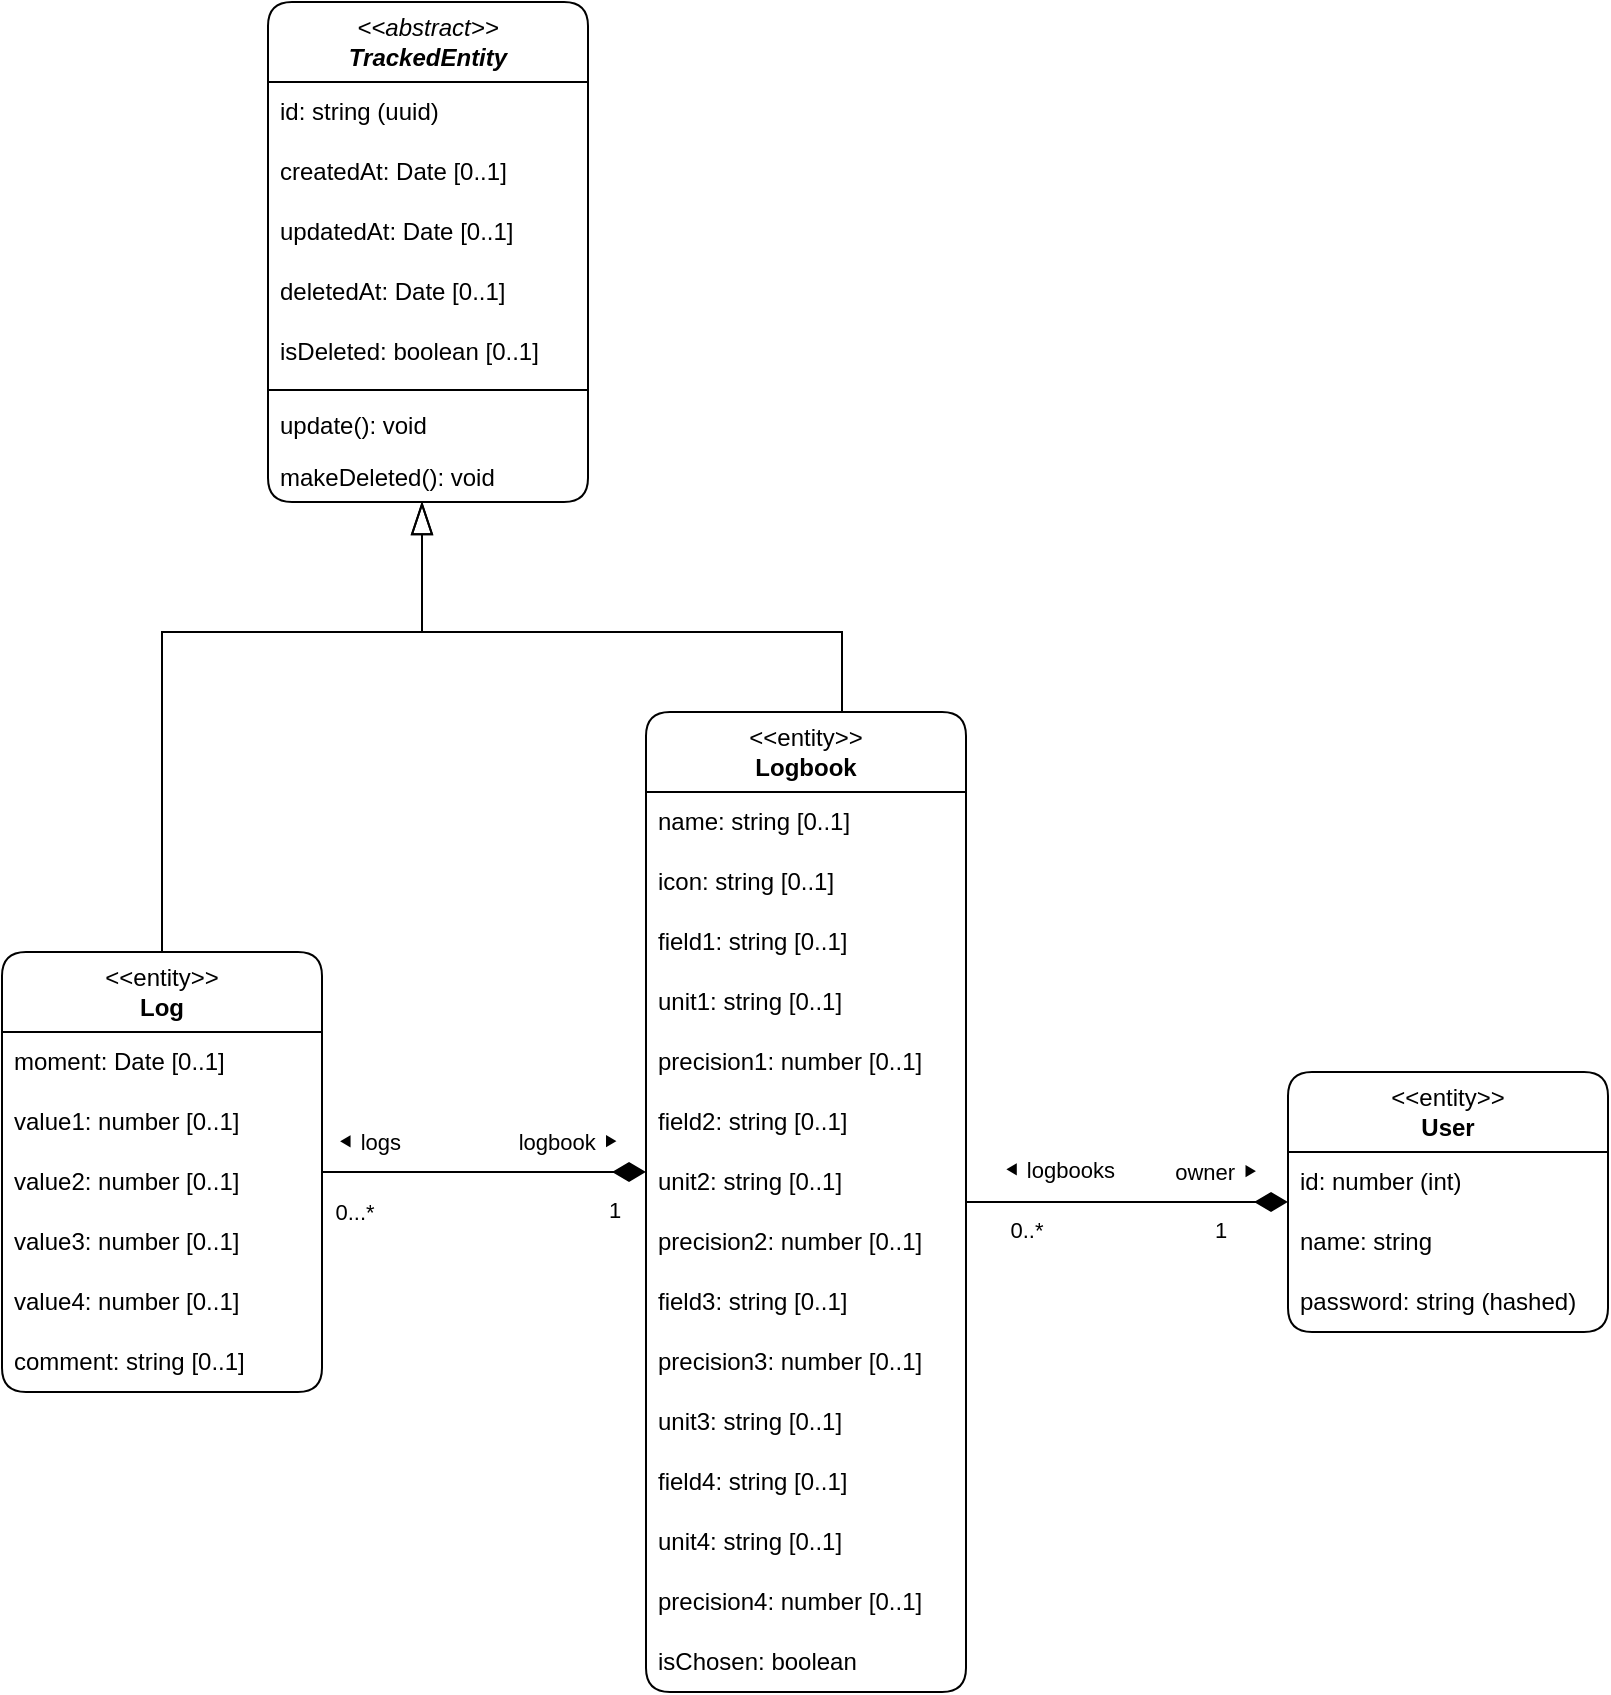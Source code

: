 <mxfile version="27.0.5" pages="5">
  <diagram id="C5RBs43oDa-KdzZeNtuy" name="info-design-model-diagram">
    <mxGraphModel dx="1599" dy="882" grid="1" gridSize="10" guides="1" tooltips="0" connect="1" arrows="1" fold="0" page="0" pageScale="1" pageWidth="827" pageHeight="1169" math="0" shadow="0">
      <root>
        <mxCell id="WIyWlLk6GJQsqaUBKTNV-0" />
        <mxCell id="WIyWlLk6GJQsqaUBKTNV-1" parent="WIyWlLk6GJQsqaUBKTNV-0" />
        <mxCell id="gviIqNXVftpOtGWKmNdR-0" value="" style="edgeStyle=orthogonalEdgeStyle;rounded=0;orthogonalLoop=1;jettySize=auto;html=1;startArrow=diamondThin;startFill=1;endArrow=none;endFill=0;endSize=14;startSize=14;jumpStyle=arc;curved=0;" parent="WIyWlLk6GJQsqaUBKTNV-1" source="gviIqNXVftpOtGWKmNdR-5" target="gviIqNXVftpOtGWKmNdR-22" edge="1">
          <mxGeometry relative="1" as="geometry">
            <Array as="points">
              <mxPoint x="297" y="695" />
              <mxPoint x="297" y="695" />
            </Array>
          </mxGeometry>
        </mxCell>
        <mxCell id="gviIqNXVftpOtGWKmNdR-30" value="0...*" style="edgeLabel;html=1;align=center;verticalAlign=middle;resizable=0;points=[];" parent="gviIqNXVftpOtGWKmNdR-0" vertex="1" connectable="0">
          <mxGeometry x="0.768" y="-1" relative="1" as="geometry">
            <mxPoint x="-3" y="21" as="offset" />
          </mxGeometry>
        </mxCell>
        <mxCell id="gviIqNXVftpOtGWKmNdR-31" value="1" style="edgeLabel;html=1;align=center;verticalAlign=middle;resizable=0;points=[];" parent="gviIqNXVftpOtGWKmNdR-0" vertex="1" connectable="0">
          <mxGeometry x="-0.623" y="-1" relative="1" as="geometry">
            <mxPoint x="14" y="20" as="offset" />
          </mxGeometry>
        </mxCell>
        <mxCell id="gviIqNXVftpOtGWKmNdR-32" value="logbook ⯈" style="edgeLabel;html=1;align=center;verticalAlign=middle;resizable=0;points=[];" parent="gviIqNXVftpOtGWKmNdR-0" vertex="1" connectable="0">
          <mxGeometry x="0.556" y="-3" relative="1" as="geometry">
            <mxPoint x="87" y="-12" as="offset" />
          </mxGeometry>
        </mxCell>
        <mxCell id="gviIqNXVftpOtGWKmNdR-33" value="⯇ logs" style="edgeLabel;html=1;align=center;verticalAlign=middle;resizable=0;points=[];" parent="gviIqNXVftpOtGWKmNdR-0" vertex="1" connectable="0">
          <mxGeometry x="-0.491" y="-2" relative="1" as="geometry">
            <mxPoint x="-98" y="-13" as="offset" />
          </mxGeometry>
        </mxCell>
        <mxCell id="gviIqNXVftpOtGWKmNdR-46" style="edgeStyle=orthogonalEdgeStyle;shape=connector;rounded=0;jumpStyle=arc;orthogonalLoop=1;jettySize=auto;html=1;strokeColor=default;align=center;verticalAlign=middle;fontFamily=Helvetica;fontSize=11;fontColor=default;labelBackgroundColor=default;startArrow=blockThin;startFill=0;startSize=14;endArrow=none;endFill=0;endSize=14;curved=0;" parent="WIyWlLk6GJQsqaUBKTNV-1" source="gviIqNXVftpOtGWKmNdR-35" target="gviIqNXVftpOtGWKmNdR-5" edge="1">
          <mxGeometry relative="1" as="geometry">
            <Array as="points">
              <mxPoint x="227" y="425" />
              <mxPoint x="437" y="425" />
            </Array>
          </mxGeometry>
        </mxCell>
        <mxCell id="cEJXfMIfWliEXDNnV5k2-17" value="" style="edgeStyle=orthogonalEdgeStyle;rounded=0;orthogonalLoop=1;jettySize=auto;html=1;strokeColor=default;align=center;verticalAlign=middle;fontFamily=Helvetica;fontSize=11;fontColor=default;labelBackgroundColor=default;jumpStyle=arc;startArrow=diamondThin;startFill=1;startSize=14;endArrow=none;endFill=0;endSize=14;curved=0;" parent="WIyWlLk6GJQsqaUBKTNV-1" source="cEJXfMIfWliEXDNnV5k2-0" target="gviIqNXVftpOtGWKmNdR-5" edge="1">
          <mxGeometry relative="1" as="geometry" />
        </mxCell>
        <mxCell id="cEJXfMIfWliEXDNnV5k2-18" value="⯇ logbooks" style="edgeLabel;html=1;align=center;verticalAlign=middle;resizable=0;points=[];" parent="cEJXfMIfWliEXDNnV5k2-17" vertex="1" connectable="0">
          <mxGeometry x="-0.451" y="1" relative="1" as="geometry">
            <mxPoint x="-71" y="-17" as="offset" />
          </mxGeometry>
        </mxCell>
        <mxCell id="cEJXfMIfWliEXDNnV5k2-19" value="owner ⯈" style="edgeLabel;html=1;align=center;verticalAlign=middle;resizable=0;points=[];" parent="cEJXfMIfWliEXDNnV5k2-17" vertex="1" connectable="0">
          <mxGeometry x="0.601" y="-1" relative="1" as="geometry">
            <mxPoint x="93" y="-14" as="offset" />
          </mxGeometry>
        </mxCell>
        <mxCell id="cEJXfMIfWliEXDNnV5k2-20" value="0..*" style="edgeLabel;html=1;align=center;verticalAlign=middle;resizable=0;points=[];" parent="cEJXfMIfWliEXDNnV5k2-17" vertex="1" connectable="0">
          <mxGeometry x="0.631" relative="1" as="geometry">
            <mxPoint y="14" as="offset" />
          </mxGeometry>
        </mxCell>
        <mxCell id="cEJXfMIfWliEXDNnV5k2-21" value="1" style="edgeLabel;html=1;align=center;verticalAlign=middle;resizable=0;points=[];" parent="cEJXfMIfWliEXDNnV5k2-17" vertex="1" connectable="0">
          <mxGeometry x="-0.571" relative="1" as="geometry">
            <mxPoint y="14" as="offset" />
          </mxGeometry>
        </mxCell>
        <mxCell id="gviIqNXVftpOtGWKmNdR-5" value="&amp;lt;&amp;lt;entity&amp;gt;&amp;gt;&lt;br&gt;&lt;b&gt;Logbook&lt;/b&gt;" style="swimlane;fontStyle=0;childLayout=stackLayout;horizontal=1;startSize=40;horizontalStack=0;resizeParent=1;resizeParentMax=0;resizeLast=0;collapsible=1;marginBottom=0;whiteSpace=wrap;html=1;arcSize=10;comic=0;rounded=1;autosize=0;resizable=1;resizeHeight=1;resizeWidth=1;expand=1;swimlaneLine=1;portConstraintRotation=0;" parent="WIyWlLk6GJQsqaUBKTNV-1" vertex="1">
          <mxGeometry x="339" y="465" width="160" height="490" as="geometry" />
        </mxCell>
        <mxCell id="gviIqNXVftpOtGWKmNdR-7" value="name: string [0..1]" style="text;strokeColor=none;fillColor=none;align=left;verticalAlign=middle;spacingLeft=4;spacingRight=4;overflow=hidden;points=[[0,0.5],[1,0.5]];portConstraint=eastwest;rotatable=0;whiteSpace=wrap;html=1;" parent="gviIqNXVftpOtGWKmNdR-5" vertex="1">
          <mxGeometry y="40" width="160" height="30" as="geometry" />
        </mxCell>
        <mxCell id="gviIqNXVftpOtGWKmNdR-8" value="icon: string [0..1]" style="text;strokeColor=none;fillColor=none;align=left;verticalAlign=middle;spacingLeft=4;spacingRight=4;overflow=hidden;points=[[0,0.5],[1,0.5]];portConstraint=eastwest;rotatable=0;whiteSpace=wrap;html=1;" parent="gviIqNXVftpOtGWKmNdR-5" vertex="1">
          <mxGeometry y="70" width="160" height="30" as="geometry" />
        </mxCell>
        <mxCell id="gviIqNXVftpOtGWKmNdR-9" value="field1: string [0..1]" style="text;strokeColor=none;fillColor=none;align=left;verticalAlign=middle;spacingLeft=4;spacingRight=4;overflow=hidden;points=[[0,0.5],[1,0.5]];portConstraint=eastwest;rotatable=0;whiteSpace=wrap;html=1;" parent="gviIqNXVftpOtGWKmNdR-5" vertex="1">
          <mxGeometry y="100" width="160" height="30" as="geometry" />
        </mxCell>
        <mxCell id="gviIqNXVftpOtGWKmNdR-10" value="unit1: string [0..1]" style="text;strokeColor=none;fillColor=none;align=left;verticalAlign=middle;spacingLeft=4;spacingRight=4;overflow=hidden;points=[[0,0.5],[1,0.5]];portConstraint=eastwest;rotatable=0;whiteSpace=wrap;html=1;" parent="gviIqNXVftpOtGWKmNdR-5" vertex="1">
          <mxGeometry y="130" width="160" height="30" as="geometry" />
        </mxCell>
        <mxCell id="gviIqNXVftpOtGWKmNdR-11" value="precision1: number [0..1]" style="text;strokeColor=none;fillColor=none;align=left;verticalAlign=middle;spacingLeft=4;spacingRight=4;overflow=hidden;points=[[0,0.5],[1,0.5]];portConstraint=eastwest;rotatable=0;whiteSpace=wrap;html=1;" parent="gviIqNXVftpOtGWKmNdR-5" vertex="1">
          <mxGeometry y="160" width="160" height="30" as="geometry" />
        </mxCell>
        <mxCell id="gviIqNXVftpOtGWKmNdR-12" value="field2: string [0..1]" style="text;strokeColor=none;fillColor=none;align=left;verticalAlign=middle;spacingLeft=4;spacingRight=4;overflow=hidden;points=[[0,0.5],[1,0.5]];portConstraint=eastwest;rotatable=0;whiteSpace=wrap;html=1;" parent="gviIqNXVftpOtGWKmNdR-5" vertex="1">
          <mxGeometry y="190" width="160" height="30" as="geometry" />
        </mxCell>
        <mxCell id="gviIqNXVftpOtGWKmNdR-13" value="unit2: string [0..1]" style="text;strokeColor=none;fillColor=none;align=left;verticalAlign=middle;spacingLeft=4;spacingRight=4;overflow=hidden;points=[[0,0.5],[1,0.5]];portConstraint=eastwest;rotatable=0;whiteSpace=wrap;html=1;" parent="gviIqNXVftpOtGWKmNdR-5" vertex="1">
          <mxGeometry y="220" width="160" height="30" as="geometry" />
        </mxCell>
        <mxCell id="gviIqNXVftpOtGWKmNdR-14" value="precision2: number [0..1]" style="text;strokeColor=none;fillColor=none;align=left;verticalAlign=middle;spacingLeft=4;spacingRight=4;overflow=hidden;points=[[0,0.5],[1,0.5]];portConstraint=eastwest;rotatable=0;whiteSpace=wrap;html=1;" parent="gviIqNXVftpOtGWKmNdR-5" vertex="1">
          <mxGeometry y="250" width="160" height="30" as="geometry" />
        </mxCell>
        <mxCell id="gviIqNXVftpOtGWKmNdR-15" value="field3: string [0..1]" style="text;strokeColor=none;fillColor=none;align=left;verticalAlign=middle;spacingLeft=4;spacingRight=4;overflow=hidden;points=[[0,0.5],[1,0.5]];portConstraint=eastwest;rotatable=0;whiteSpace=wrap;html=1;" parent="gviIqNXVftpOtGWKmNdR-5" vertex="1">
          <mxGeometry y="280" width="160" height="30" as="geometry" />
        </mxCell>
        <mxCell id="gviIqNXVftpOtGWKmNdR-16" value="precision3: number [0..1]" style="text;strokeColor=none;fillColor=none;align=left;verticalAlign=middle;spacingLeft=4;spacingRight=4;overflow=hidden;points=[[0,0.5],[1,0.5]];portConstraint=eastwest;rotatable=0;whiteSpace=wrap;html=1;" parent="gviIqNXVftpOtGWKmNdR-5" vertex="1">
          <mxGeometry y="310" width="160" height="30" as="geometry" />
        </mxCell>
        <mxCell id="gviIqNXVftpOtGWKmNdR-17" value="unit3: string [0..1]" style="text;strokeColor=none;fillColor=none;align=left;verticalAlign=middle;spacingLeft=4;spacingRight=4;overflow=hidden;points=[[0,0.5],[1,0.5]];portConstraint=eastwest;rotatable=0;whiteSpace=wrap;html=1;" parent="gviIqNXVftpOtGWKmNdR-5" vertex="1">
          <mxGeometry y="340" width="160" height="30" as="geometry" />
        </mxCell>
        <mxCell id="gviIqNXVftpOtGWKmNdR-18" value="field4: string&amp;nbsp;[0..1]" style="text;strokeColor=none;fillColor=none;align=left;verticalAlign=middle;spacingLeft=4;spacingRight=4;overflow=hidden;points=[[0,0.5],[1,0.5]];portConstraint=eastwest;rotatable=0;whiteSpace=wrap;html=1;" parent="gviIqNXVftpOtGWKmNdR-5" vertex="1">
          <mxGeometry y="370" width="160" height="30" as="geometry" />
        </mxCell>
        <mxCell id="gviIqNXVftpOtGWKmNdR-19" value="unit4: string [0..1]" style="text;strokeColor=none;fillColor=none;align=left;verticalAlign=middle;spacingLeft=4;spacingRight=4;overflow=hidden;points=[[0,0.5],[1,0.5]];portConstraint=eastwest;rotatable=0;whiteSpace=wrap;html=1;" parent="gviIqNXVftpOtGWKmNdR-5" vertex="1">
          <mxGeometry y="400" width="160" height="30" as="geometry" />
        </mxCell>
        <mxCell id="gviIqNXVftpOtGWKmNdR-20" value="precision4: number [0..1]" style="text;strokeColor=none;fillColor=none;align=left;verticalAlign=middle;spacingLeft=4;spacingRight=4;overflow=hidden;points=[[0,0.5],[1,0.5]];portConstraint=eastwest;rotatable=0;whiteSpace=wrap;html=1;" parent="gviIqNXVftpOtGWKmNdR-5" vertex="1">
          <mxGeometry y="430" width="160" height="30" as="geometry" />
        </mxCell>
        <mxCell id="gviIqNXVftpOtGWKmNdR-21" value="isChosen: boolean" style="text;strokeColor=none;fillColor=none;align=left;verticalAlign=middle;spacingLeft=4;spacingRight=4;overflow=hidden;points=[[0,0.5],[1,0.5]];portConstraint=eastwest;rotatable=0;whiteSpace=wrap;html=1;" parent="gviIqNXVftpOtGWKmNdR-5" vertex="1">
          <mxGeometry y="460" width="160" height="30" as="geometry" />
        </mxCell>
        <mxCell id="gviIqNXVftpOtGWKmNdR-43" value="" style="edgeStyle=orthogonalEdgeStyle;rounded=0;orthogonalLoop=1;jettySize=auto;html=1;strokeColor=default;align=center;verticalAlign=middle;fontFamily=Helvetica;fontSize=11;fontColor=default;labelBackgroundColor=default;startArrow=blockThin;startFill=0;startSize=14;endArrow=none;endFill=0;endSize=14;jumpStyle=arc;curved=0;" parent="WIyWlLk6GJQsqaUBKTNV-1" source="gviIqNXVftpOtGWKmNdR-35" target="gviIqNXVftpOtGWKmNdR-22" edge="1">
          <mxGeometry relative="1" as="geometry">
            <Array as="points">
              <mxPoint x="227" y="425" />
              <mxPoint x="97" y="425" />
            </Array>
          </mxGeometry>
        </mxCell>
        <mxCell id="gviIqNXVftpOtGWKmNdR-22" value="&amp;lt;&amp;lt;entity&amp;gt;&amp;gt;&lt;br&gt;&lt;b&gt;Log&lt;/b&gt;" style="swimlane;fontStyle=0;childLayout=stackLayout;horizontal=1;startSize=40;horizontalStack=0;resizeParent=1;resizeParentMax=0;resizeLast=0;collapsible=1;marginBottom=0;whiteSpace=wrap;html=1;arcSize=10;comic=0;rounded=1;" parent="WIyWlLk6GJQsqaUBKTNV-1" vertex="1">
          <mxGeometry x="17" y="585" width="160" height="220" as="geometry" />
        </mxCell>
        <mxCell id="gviIqNXVftpOtGWKmNdR-47" value="moment: Date [0..1]" style="text;strokeColor=none;fillColor=none;align=left;verticalAlign=middle;spacingLeft=4;spacingRight=4;overflow=hidden;points=[[0,0.5],[1,0.5]];portConstraint=eastwest;rotatable=0;whiteSpace=wrap;html=1;" parent="gviIqNXVftpOtGWKmNdR-22" vertex="1">
          <mxGeometry y="40" width="160" height="30" as="geometry" />
        </mxCell>
        <mxCell id="gviIqNXVftpOtGWKmNdR-25" value="value1: number&amp;nbsp;[0..1]" style="text;strokeColor=none;fillColor=none;align=left;verticalAlign=middle;spacingLeft=4;spacingRight=4;overflow=hidden;points=[[0,0.5],[1,0.5]];portConstraint=eastwest;rotatable=0;whiteSpace=wrap;html=1;" parent="gviIqNXVftpOtGWKmNdR-22" vertex="1">
          <mxGeometry y="70" width="160" height="30" as="geometry" />
        </mxCell>
        <mxCell id="gviIqNXVftpOtGWKmNdR-26" value="value2: number&amp;nbsp;[0..1]" style="text;strokeColor=none;fillColor=none;align=left;verticalAlign=middle;spacingLeft=4;spacingRight=4;overflow=hidden;points=[[0,0.5],[1,0.5]];portConstraint=eastwest;rotatable=0;whiteSpace=wrap;html=1;" parent="gviIqNXVftpOtGWKmNdR-22" vertex="1">
          <mxGeometry y="100" width="160" height="30" as="geometry" />
        </mxCell>
        <mxCell id="gviIqNXVftpOtGWKmNdR-27" value="value3: number&amp;nbsp;[0..1]" style="text;strokeColor=none;fillColor=none;align=left;verticalAlign=middle;spacingLeft=4;spacingRight=4;overflow=hidden;points=[[0,0.5],[1,0.5]];portConstraint=eastwest;rotatable=0;whiteSpace=wrap;html=1;" parent="gviIqNXVftpOtGWKmNdR-22" vertex="1">
          <mxGeometry y="130" width="160" height="30" as="geometry" />
        </mxCell>
        <mxCell id="gviIqNXVftpOtGWKmNdR-28" value="value4: number&amp;nbsp;[0..1]" style="text;strokeColor=none;fillColor=none;align=left;verticalAlign=middle;spacingLeft=4;spacingRight=4;overflow=hidden;points=[[0,0.5],[1,0.5]];portConstraint=eastwest;rotatable=0;whiteSpace=wrap;html=1;" parent="gviIqNXVftpOtGWKmNdR-22" vertex="1">
          <mxGeometry y="160" width="160" height="30" as="geometry" />
        </mxCell>
        <mxCell id="gviIqNXVftpOtGWKmNdR-29" value="comment: string&amp;nbsp;[0..1]" style="text;strokeColor=none;fillColor=none;align=left;verticalAlign=middle;spacingLeft=4;spacingRight=4;overflow=hidden;points=[[0,0.5],[1,0.5]];portConstraint=eastwest;rotatable=0;whiteSpace=wrap;html=1;" parent="gviIqNXVftpOtGWKmNdR-22" vertex="1">
          <mxGeometry y="190" width="160" height="30" as="geometry" />
        </mxCell>
        <mxCell id="gviIqNXVftpOtGWKmNdR-35" value="&lt;i&gt;&amp;lt;&amp;lt;abstract&amp;gt;&amp;gt;&lt;br&gt;&lt;b&gt;TrackedEntity&lt;/b&gt;&lt;/i&gt;" style="swimlane;fontStyle=0;childLayout=stackLayout;horizontal=1;startSize=40;horizontalStack=0;resizeParent=1;resizeParentMax=0;resizeLast=0;collapsible=1;marginBottom=0;whiteSpace=wrap;html=1;arcSize=10;comic=0;rounded=1;" parent="WIyWlLk6GJQsqaUBKTNV-1" vertex="1">
          <mxGeometry x="150" y="110" width="160" height="250" as="geometry" />
        </mxCell>
        <mxCell id="gviIqNXVftpOtGWKmNdR-36" value="id: string (uuid)" style="text;strokeColor=none;fillColor=none;align=left;verticalAlign=middle;spacingLeft=4;spacingRight=4;overflow=hidden;points=[[0,0.5],[1,0.5]];portConstraint=eastwest;rotatable=0;whiteSpace=wrap;html=1;" parent="gviIqNXVftpOtGWKmNdR-35" vertex="1">
          <mxGeometry y="40" width="160" height="30" as="geometry" />
        </mxCell>
        <mxCell id="gviIqNXVftpOtGWKmNdR-38" value="createdAt: Date [0..1]" style="text;strokeColor=none;fillColor=none;align=left;verticalAlign=middle;spacingLeft=4;spacingRight=4;overflow=hidden;points=[[0,0.5],[1,0.5]];portConstraint=eastwest;rotatable=0;whiteSpace=wrap;html=1;" parent="gviIqNXVftpOtGWKmNdR-35" vertex="1">
          <mxGeometry y="70" width="160" height="30" as="geometry" />
        </mxCell>
        <mxCell id="gviIqNXVftpOtGWKmNdR-44" value="updatedAt: Date [0..1]" style="text;strokeColor=none;fillColor=none;align=left;verticalAlign=middle;spacingLeft=4;spacingRight=4;overflow=hidden;points=[[0,0.5],[1,0.5]];portConstraint=eastwest;rotatable=0;whiteSpace=wrap;html=1;" parent="gviIqNXVftpOtGWKmNdR-35" vertex="1">
          <mxGeometry y="100" width="160" height="30" as="geometry" />
        </mxCell>
        <mxCell id="gviIqNXVftpOtGWKmNdR-45" value="deletedAt: Date [0..1]" style="text;strokeColor=none;fillColor=none;align=left;verticalAlign=middle;spacingLeft=4;spacingRight=4;overflow=hidden;points=[[0,0.5],[1,0.5]];portConstraint=eastwest;rotatable=0;whiteSpace=wrap;html=1;" parent="gviIqNXVftpOtGWKmNdR-35" vertex="1">
          <mxGeometry y="130" width="160" height="30" as="geometry" />
        </mxCell>
        <mxCell id="gviIqNXVftpOtGWKmNdR-42" value="isDeleted: boolean [0..1]" style="text;strokeColor=none;fillColor=none;align=left;verticalAlign=middle;spacingLeft=4;spacingRight=4;overflow=hidden;points=[[0,0.5],[1,0.5]];portConstraint=eastwest;rotatable=0;whiteSpace=wrap;html=1;" parent="gviIqNXVftpOtGWKmNdR-35" vertex="1">
          <mxGeometry y="160" width="160" height="30" as="geometry" />
        </mxCell>
        <mxCell id="MOQFBOr62isqqFQ1AiI9-3" value="" style="line;strokeWidth=1;fillColor=none;align=left;verticalAlign=middle;spacingTop=-1;spacingLeft=3;spacingRight=3;rotatable=0;labelPosition=right;points=[];portConstraint=eastwest;strokeColor=inherit;" parent="gviIqNXVftpOtGWKmNdR-35" vertex="1">
          <mxGeometry y="190" width="160" height="8" as="geometry" />
        </mxCell>
        <mxCell id="MOQFBOr62isqqFQ1AiI9-4" value="update(): void" style="text;strokeColor=none;fillColor=none;align=left;verticalAlign=top;spacingLeft=4;spacingRight=4;overflow=hidden;rotatable=0;points=[[0,0.5],[1,0.5]];portConstraint=eastwest;whiteSpace=wrap;html=1;" parent="gviIqNXVftpOtGWKmNdR-35" vertex="1">
          <mxGeometry y="198" width="160" height="26" as="geometry" />
        </mxCell>
        <mxCell id="MOQFBOr62isqqFQ1AiI9-5" value="makeDeleted(): void" style="text;strokeColor=none;fillColor=none;align=left;verticalAlign=top;spacingLeft=4;spacingRight=4;overflow=hidden;rotatable=0;points=[[0,0.5],[1,0.5]];portConstraint=eastwest;whiteSpace=wrap;html=1;" parent="gviIqNXVftpOtGWKmNdR-35" vertex="1">
          <mxGeometry y="224" width="160" height="26" as="geometry" />
        </mxCell>
        <mxCell id="cEJXfMIfWliEXDNnV5k2-0" value="&amp;lt;&amp;lt;entity&amp;gt;&amp;gt;&lt;br&gt;&lt;b&gt;User&lt;/b&gt;" style="swimlane;fontStyle=0;childLayout=stackLayout;horizontal=1;startSize=40;horizontalStack=0;resizeParent=1;resizeParentMax=0;resizeLast=0;collapsible=1;marginBottom=0;whiteSpace=wrap;html=1;arcSize=10;comic=0;rounded=1;autosize=0;resizable=1;resizeHeight=1;resizeWidth=1;expand=1;swimlaneLine=1;portConstraintRotation=0;" parent="WIyWlLk6GJQsqaUBKTNV-1" vertex="1">
          <mxGeometry x="660" y="645" width="160" height="130" as="geometry" />
        </mxCell>
        <mxCell id="cEJXfMIfWliEXDNnV5k2-1" value="id: number (int)" style="text;strokeColor=none;fillColor=none;align=left;verticalAlign=middle;spacingLeft=4;spacingRight=4;overflow=hidden;points=[[0,0.5],[1,0.5]];portConstraint=eastwest;rotatable=0;whiteSpace=wrap;html=1;" parent="cEJXfMIfWliEXDNnV5k2-0" vertex="1">
          <mxGeometry y="40" width="160" height="30" as="geometry" />
        </mxCell>
        <mxCell id="cEJXfMIfWliEXDNnV5k2-2" value="name: string" style="text;strokeColor=none;fillColor=none;align=left;verticalAlign=middle;spacingLeft=4;spacingRight=4;overflow=hidden;points=[[0,0.5],[1,0.5]];portConstraint=eastwest;rotatable=0;whiteSpace=wrap;html=1;" parent="cEJXfMIfWliEXDNnV5k2-0" vertex="1">
          <mxGeometry y="70" width="160" height="30" as="geometry" />
        </mxCell>
        <mxCell id="fsjwIGkGQHxO8-6sBamS-0" value="password: string (hashed)" style="text;strokeColor=none;fillColor=none;align=left;verticalAlign=middle;spacingLeft=4;spacingRight=4;overflow=hidden;points=[[0,0.5],[1,0.5]];portConstraint=eastwest;rotatable=0;whiteSpace=wrap;html=1;" parent="cEJXfMIfWliEXDNnV5k2-0" vertex="1">
          <mxGeometry y="100" width="160" height="30" as="geometry" />
        </mxCell>
      </root>
    </mxGraphModel>
  </diagram>
  <diagram name="conceptual-model" id="G89jJKif1VAVGGa235IE">
    <mxGraphModel dx="1327" dy="334" grid="1" gridSize="10" guides="1" tooltips="0" connect="1" arrows="1" fold="0" page="0" pageScale="1" pageWidth="827" pageHeight="1169" math="0" shadow="0">
      <root>
        <mxCell id="yB7yOjXa3Tsq79hs2zx_-0" />
        <mxCell id="yB7yOjXa3Tsq79hs2zx_-1" parent="yB7yOjXa3Tsq79hs2zx_-0" />
        <mxCell id="yB7yOjXa3Tsq79hs2zx_-2" value="" style="edgeStyle=orthogonalEdgeStyle;rounded=0;orthogonalLoop=1;jettySize=auto;html=1;startArrow=diamondThin;startFill=1;endArrow=none;endFill=0;endSize=14;startSize=14;jumpStyle=arc;curved=0;" parent="yB7yOjXa3Tsq79hs2zx_-1" source="yB7yOjXa3Tsq79hs2zx_-13" target="yB7yOjXa3Tsq79hs2zx_-30" edge="1">
          <mxGeometry relative="1" as="geometry">
            <Array as="points">
              <mxPoint x="250" y="600" />
              <mxPoint x="250" y="600" />
            </Array>
            <mxPoint x="339" y="679.71" as="sourcePoint" />
            <mxPoint x="180" y="679.71" as="targetPoint" />
          </mxGeometry>
        </mxCell>
        <mxCell id="yB7yOjXa3Tsq79hs2zx_-3" value="0...*" style="edgeLabel;html=1;align=center;verticalAlign=middle;resizable=0;points=[];" parent="yB7yOjXa3Tsq79hs2zx_-2" vertex="1" connectable="0">
          <mxGeometry x="0.768" y="-1" relative="1" as="geometry">
            <mxPoint x="4" y="21" as="offset" />
          </mxGeometry>
        </mxCell>
        <mxCell id="yB7yOjXa3Tsq79hs2zx_-4" value="1" style="edgeLabel;html=1;align=center;verticalAlign=middle;resizable=0;points=[];" parent="yB7yOjXa3Tsq79hs2zx_-2" vertex="1" connectable="0">
          <mxGeometry x="-0.623" y="-1" relative="1" as="geometry">
            <mxPoint x="6" y="20" as="offset" />
          </mxGeometry>
        </mxCell>
        <mxCell id="yB7yOjXa3Tsq79hs2zx_-5" value="logbook ⯈" style="edgeLabel;html=1;align=center;verticalAlign=middle;resizable=0;points=[];" parent="yB7yOjXa3Tsq79hs2zx_-2" vertex="1" connectable="0">
          <mxGeometry x="0.556" y="-3" relative="1" as="geometry">
            <mxPoint x="87" y="-17" as="offset" />
          </mxGeometry>
        </mxCell>
        <mxCell id="yB7yOjXa3Tsq79hs2zx_-6" value="⯇ has logs" style="edgeLabel;html=1;align=center;verticalAlign=middle;resizable=0;points=[];" parent="yB7yOjXa3Tsq79hs2zx_-2" vertex="1" connectable="0">
          <mxGeometry x="-0.491" y="-2" relative="1" as="geometry">
            <mxPoint x="-82" y="-18" as="offset" />
          </mxGeometry>
        </mxCell>
        <mxCell id="yB7yOjXa3Tsq79hs2zx_-8" value="" style="edgeStyle=orthogonalEdgeStyle;rounded=0;orthogonalLoop=1;jettySize=auto;html=1;strokeColor=default;align=center;verticalAlign=middle;fontFamily=Helvetica;fontSize=11;fontColor=default;labelBackgroundColor=default;jumpStyle=arc;startArrow=diamondThin;startFill=1;startSize=14;endArrow=none;endFill=0;endSize=14;curved=0;" parent="yB7yOjXa3Tsq79hs2zx_-1" source="yB7yOjXa3Tsq79hs2zx_-46" target="yB7yOjXa3Tsq79hs2zx_-13" edge="1">
          <mxGeometry relative="1" as="geometry">
            <Array as="points">
              <mxPoint x="690" y="610" />
            </Array>
          </mxGeometry>
        </mxCell>
        <mxCell id="yB7yOjXa3Tsq79hs2zx_-9" value="⯇ logbooks" style="edgeLabel;html=1;align=center;verticalAlign=middle;resizable=0;points=[];" parent="yB7yOjXa3Tsq79hs2zx_-8" vertex="1" connectable="0">
          <mxGeometry x="-0.451" y="1" relative="1" as="geometry">
            <mxPoint x="-76" y="-16" as="offset" />
          </mxGeometry>
        </mxCell>
        <mxCell id="yB7yOjXa3Tsq79hs2zx_-10" value="owner ⯈" style="edgeLabel;html=1;align=center;verticalAlign=middle;resizable=0;points=[];" parent="yB7yOjXa3Tsq79hs2zx_-8" vertex="1" connectable="0">
          <mxGeometry x="0.601" y="-1" relative="1" as="geometry">
            <mxPoint x="98" y="-14" as="offset" />
          </mxGeometry>
        </mxCell>
        <mxCell id="yB7yOjXa3Tsq79hs2zx_-11" value="0..*" style="edgeLabel;html=1;align=center;verticalAlign=middle;resizable=0;points=[];" parent="yB7yOjXa3Tsq79hs2zx_-8" vertex="1" connectable="0">
          <mxGeometry x="0.631" relative="1" as="geometry">
            <mxPoint x="-18" y="14" as="offset" />
          </mxGeometry>
        </mxCell>
        <mxCell id="yB7yOjXa3Tsq79hs2zx_-12" value="1" style="edgeLabel;html=1;align=center;verticalAlign=middle;resizable=0;points=[];" parent="yB7yOjXa3Tsq79hs2zx_-8" vertex="1" connectable="0">
          <mxGeometry x="-0.571" relative="1" as="geometry">
            <mxPoint y="14" as="offset" />
          </mxGeometry>
        </mxCell>
        <mxCell id="yB7yOjXa3Tsq79hs2zx_-13" value="&lt;b&gt;Logbook&lt;/b&gt;" style="swimlane;fontStyle=0;childLayout=stackLayout;horizontal=1;startSize=40;horizontalStack=0;resizeParent=1;resizeParentMax=0;resizeLast=0;collapsible=1;marginBottom=0;whiteSpace=wrap;html=1;arcSize=10;comic=0;rounded=1;autosize=0;resizable=1;resizeHeight=1;resizeWidth=1;expand=1;swimlaneLine=1;portConstraintRotation=0;" parent="yB7yOjXa3Tsq79hs2zx_-1" vertex="1">
          <mxGeometry x="310" y="535" width="160" height="130" as="geometry" />
        </mxCell>
        <mxCell id="yB7yOjXa3Tsq79hs2zx_-14" value="name" style="text;strokeColor=none;fillColor=none;align=left;verticalAlign=middle;spacingLeft=4;spacingRight=4;overflow=hidden;points=[[0,0.5],[1,0.5]];portConstraint=eastwest;rotatable=0;whiteSpace=wrap;html=1;" parent="yB7yOjXa3Tsq79hs2zx_-13" vertex="1">
          <mxGeometry y="40" width="160" height="30" as="geometry" />
        </mxCell>
        <mxCell id="yB7yOjXa3Tsq79hs2zx_-15" value="icon" style="text;strokeColor=none;fillColor=none;align=left;verticalAlign=middle;spacingLeft=4;spacingRight=4;overflow=hidden;points=[[0,0.5],[1,0.5]];portConstraint=eastwest;rotatable=0;whiteSpace=wrap;html=1;" parent="yB7yOjXa3Tsq79hs2zx_-13" vertex="1">
          <mxGeometry y="70" width="160" height="30" as="geometry" />
        </mxCell>
        <mxCell id="9_s5F7iX96N-lh7l0BEO-0" value="fields" style="text;strokeColor=none;fillColor=none;align=left;verticalAlign=middle;spacingLeft=4;spacingRight=4;overflow=hidden;points=[[0,0.5],[1,0.5]];portConstraint=eastwest;rotatable=0;whiteSpace=wrap;html=1;" parent="yB7yOjXa3Tsq79hs2zx_-13" vertex="1">
          <mxGeometry y="100" width="160" height="30" as="geometry" />
        </mxCell>
        <mxCell id="yB7yOjXa3Tsq79hs2zx_-30" value="&lt;b&gt;Log&lt;/b&gt;" style="swimlane;fontStyle=0;childLayout=stackLayout;horizontal=1;startSize=40;horizontalStack=0;resizeParent=1;resizeParentMax=0;resizeLast=0;collapsible=1;marginBottom=0;whiteSpace=wrap;html=1;arcSize=10;comic=0;rounded=1;" parent="yB7yOjXa3Tsq79hs2zx_-1" vertex="1">
          <mxGeometry y="530" width="160" height="130" as="geometry" />
        </mxCell>
        <mxCell id="yB7yOjXa3Tsq79hs2zx_-31" value="moment" style="text;strokeColor=none;fillColor=none;align=left;verticalAlign=middle;spacingLeft=4;spacingRight=4;overflow=hidden;points=[[0,0.5],[1,0.5]];portConstraint=eastwest;rotatable=0;whiteSpace=wrap;html=1;" parent="yB7yOjXa3Tsq79hs2zx_-30" vertex="1">
          <mxGeometry y="40" width="160" height="30" as="geometry" />
        </mxCell>
        <mxCell id="yB7yOjXa3Tsq79hs2zx_-34" value="values" style="text;strokeColor=none;fillColor=none;align=left;verticalAlign=middle;spacingLeft=4;spacingRight=4;overflow=hidden;points=[[0,0.5],[1,0.5]];portConstraint=eastwest;rotatable=0;whiteSpace=wrap;html=1;" parent="yB7yOjXa3Tsq79hs2zx_-30" vertex="1">
          <mxGeometry y="70" width="160" height="30" as="geometry" />
        </mxCell>
        <mxCell id="yB7yOjXa3Tsq79hs2zx_-36" value="comment" style="text;strokeColor=none;fillColor=none;align=left;verticalAlign=middle;spacingLeft=4;spacingRight=4;overflow=hidden;points=[[0,0.5],[1,0.5]];portConstraint=eastwest;rotatable=0;whiteSpace=wrap;html=1;" parent="yB7yOjXa3Tsq79hs2zx_-30" vertex="1">
          <mxGeometry y="100" width="160" height="30" as="geometry" />
        </mxCell>
        <mxCell id="yB7yOjXa3Tsq79hs2zx_-46" value="&lt;b&gt;User&lt;/b&gt;" style="swimlane;fontStyle=0;childLayout=stackLayout;horizontal=1;startSize=40;horizontalStack=0;resizeParent=1;resizeParentMax=0;resizeLast=0;collapsible=1;marginBottom=0;whiteSpace=wrap;html=1;arcSize=10;comic=0;rounded=1;autosize=0;resizable=1;resizeHeight=1;resizeWidth=1;expand=1;swimlaneLine=1;portConstraintRotation=0;" parent="yB7yOjXa3Tsq79hs2zx_-1" vertex="1">
          <mxGeometry x="630" y="550" width="160" height="100" as="geometry" />
        </mxCell>
        <mxCell id="yB7yOjXa3Tsq79hs2zx_-47" value="id" style="text;strokeColor=none;fillColor=none;align=left;verticalAlign=middle;spacingLeft=4;spacingRight=4;overflow=hidden;points=[[0,0.5],[1,0.5]];portConstraint=eastwest;rotatable=0;whiteSpace=wrap;html=1;" parent="yB7yOjXa3Tsq79hs2zx_-46" vertex="1">
          <mxGeometry y="40" width="160" height="30" as="geometry" />
        </mxCell>
        <mxCell id="yB7yOjXa3Tsq79hs2zx_-48" value="name" style="text;strokeColor=none;fillColor=none;align=left;verticalAlign=middle;spacingLeft=4;spacingRight=4;overflow=hidden;points=[[0,0.5],[1,0.5]];portConstraint=eastwest;rotatable=0;whiteSpace=wrap;html=1;" parent="yB7yOjXa3Tsq79hs2zx_-46" vertex="1">
          <mxGeometry y="70" width="160" height="30" as="geometry" />
        </mxCell>
      </root>
    </mxGraphModel>
  </diagram>
  <diagram name="info-design-model" id="2ZO6BaOywoOg-FopRYSr">
    <mxGraphModel dx="1327" dy="734" grid="0" gridSize="10" guides="1" tooltips="0" connect="1" arrows="1" fold="0" page="0" pageScale="1" pageWidth="827" pageHeight="1169" math="0" shadow="0">
      <root>
        <mxCell id="E2IYYCgADetVJMaMtcsr-0" />
        <mxCell id="E2IYYCgADetVJMaMtcsr-1" parent="E2IYYCgADetVJMaMtcsr-0" />
        <mxCell id="E2IYYCgADetVJMaMtcsr-2" value="" style="edgeStyle=orthogonalEdgeStyle;rounded=0;orthogonalLoop=1;jettySize=auto;html=1;startArrow=diamondThin;startFill=1;endArrow=none;endFill=0;endSize=14;startSize=14;jumpStyle=arc;curved=0;" parent="E2IYYCgADetVJMaMtcsr-1" source="E2IYYCgADetVJMaMtcsr-13" target="E2IYYCgADetVJMaMtcsr-30" edge="1">
          <mxGeometry relative="1" as="geometry">
            <Array as="points">
              <mxPoint x="341" y="582" />
              <mxPoint x="341" y="582" />
            </Array>
          </mxGeometry>
        </mxCell>
        <mxCell id="E2IYYCgADetVJMaMtcsr-3" value="0...*" style="edgeLabel;html=1;align=center;verticalAlign=middle;resizable=0;points=[];" parent="E2IYYCgADetVJMaMtcsr-2" vertex="1" connectable="0">
          <mxGeometry x="0.768" y="-1" relative="1" as="geometry">
            <mxPoint x="-3" y="21" as="offset" />
          </mxGeometry>
        </mxCell>
        <mxCell id="E2IYYCgADetVJMaMtcsr-4" value="1" style="edgeLabel;html=1;align=center;verticalAlign=middle;resizable=0;points=[];" parent="E2IYYCgADetVJMaMtcsr-2" vertex="1" connectable="0">
          <mxGeometry x="-0.623" y="-1" relative="1" as="geometry">
            <mxPoint x="14" y="20" as="offset" />
          </mxGeometry>
        </mxCell>
        <mxCell id="E2IYYCgADetVJMaMtcsr-5" value="logbook ⯈" style="edgeLabel;html=1;align=center;verticalAlign=middle;resizable=0;points=[];" parent="E2IYYCgADetVJMaMtcsr-2" vertex="1" connectable="0">
          <mxGeometry x="0.556" y="-3" relative="1" as="geometry">
            <mxPoint x="175" y="-16" as="offset" />
          </mxGeometry>
        </mxCell>
        <mxCell id="E2IYYCgADetVJMaMtcsr-6" value="⯇ logs" style="edgeLabel;html=1;align=center;verticalAlign=middle;resizable=0;points=[];" parent="E2IYYCgADetVJMaMtcsr-2" vertex="1" connectable="0">
          <mxGeometry x="-0.491" y="-2" relative="1" as="geometry">
            <mxPoint x="-177" y="-16" as="offset" />
          </mxGeometry>
        </mxCell>
        <mxCell id="E2IYYCgADetVJMaMtcsr-7" style="edgeStyle=orthogonalEdgeStyle;shape=connector;rounded=0;jumpStyle=arc;orthogonalLoop=1;jettySize=auto;html=1;strokeColor=default;align=center;verticalAlign=middle;fontFamily=Helvetica;fontSize=11;fontColor=default;labelBackgroundColor=default;startArrow=blockThin;startFill=0;startSize=14;endArrow=none;endFill=0;endSize=14;curved=0;" parent="E2IYYCgADetVJMaMtcsr-1" source="E2IYYCgADetVJMaMtcsr-37" target="E2IYYCgADetVJMaMtcsr-13" edge="1">
          <mxGeometry relative="1" as="geometry">
            <Array as="points">
              <mxPoint x="342" y="288" />
              <mxPoint x="342" y="288" />
            </Array>
          </mxGeometry>
        </mxCell>
        <mxCell id="E2IYYCgADetVJMaMtcsr-13" value="&amp;lt;&amp;lt;entity&amp;gt;&amp;gt;&lt;br&gt;&lt;b&gt;Logbook&lt;/b&gt;" style="swimlane;fontStyle=0;childLayout=stackLayout;horizontal=1;startSize=40;horizontalStack=0;resizeParent=1;resizeParentMax=0;resizeLast=0;collapsible=1;marginBottom=0;whiteSpace=wrap;html=1;arcSize=10;comic=0;rounded=1;autosize=0;resizable=1;resizeHeight=1;resizeWidth=1;expand=1;swimlaneLine=1;portConstraintRotation=0;" parent="E2IYYCgADetVJMaMtcsr-1" vertex="1">
          <mxGeometry x="447" y="204" width="160" height="490" as="geometry" />
        </mxCell>
        <mxCell id="E2IYYCgADetVJMaMtcsr-14" value="name: string [0..1]" style="text;strokeColor=none;fillColor=none;align=left;verticalAlign=middle;spacingLeft=4;spacingRight=4;overflow=hidden;points=[[0,0.5],[1,0.5]];portConstraint=eastwest;rotatable=0;whiteSpace=wrap;html=1;" parent="E2IYYCgADetVJMaMtcsr-13" vertex="1">
          <mxGeometry y="40" width="160" height="30" as="geometry" />
        </mxCell>
        <mxCell id="E2IYYCgADetVJMaMtcsr-15" value="icon: string [0..1]" style="text;strokeColor=none;fillColor=none;align=left;verticalAlign=middle;spacingLeft=4;spacingRight=4;overflow=hidden;points=[[0,0.5],[1,0.5]];portConstraint=eastwest;rotatable=0;whiteSpace=wrap;html=1;" parent="E2IYYCgADetVJMaMtcsr-13" vertex="1">
          <mxGeometry y="70" width="160" height="30" as="geometry" />
        </mxCell>
        <mxCell id="E2IYYCgADetVJMaMtcsr-16" value="field1: string [0..1]" style="text;strokeColor=none;fillColor=none;align=left;verticalAlign=middle;spacingLeft=4;spacingRight=4;overflow=hidden;points=[[0,0.5],[1,0.5]];portConstraint=eastwest;rotatable=0;whiteSpace=wrap;html=1;" parent="E2IYYCgADetVJMaMtcsr-13" vertex="1">
          <mxGeometry y="100" width="160" height="30" as="geometry" />
        </mxCell>
        <mxCell id="E2IYYCgADetVJMaMtcsr-17" value="unit1: string [0..1]" style="text;strokeColor=none;fillColor=none;align=left;verticalAlign=middle;spacingLeft=4;spacingRight=4;overflow=hidden;points=[[0,0.5],[1,0.5]];portConstraint=eastwest;rotatable=0;whiteSpace=wrap;html=1;" parent="E2IYYCgADetVJMaMtcsr-13" vertex="1">
          <mxGeometry y="130" width="160" height="30" as="geometry" />
        </mxCell>
        <mxCell id="E2IYYCgADetVJMaMtcsr-18" value="precision1: number [0..1]" style="text;strokeColor=none;fillColor=none;align=left;verticalAlign=middle;spacingLeft=4;spacingRight=4;overflow=hidden;points=[[0,0.5],[1,0.5]];portConstraint=eastwest;rotatable=0;whiteSpace=wrap;html=1;" parent="E2IYYCgADetVJMaMtcsr-13" vertex="1">
          <mxGeometry y="160" width="160" height="30" as="geometry" />
        </mxCell>
        <mxCell id="E2IYYCgADetVJMaMtcsr-19" value="field2: string [0..1]" style="text;strokeColor=none;fillColor=none;align=left;verticalAlign=middle;spacingLeft=4;spacingRight=4;overflow=hidden;points=[[0,0.5],[1,0.5]];portConstraint=eastwest;rotatable=0;whiteSpace=wrap;html=1;" parent="E2IYYCgADetVJMaMtcsr-13" vertex="1">
          <mxGeometry y="190" width="160" height="30" as="geometry" />
        </mxCell>
        <mxCell id="E2IYYCgADetVJMaMtcsr-20" value="unit2: string [0..1]" style="text;strokeColor=none;fillColor=none;align=left;verticalAlign=middle;spacingLeft=4;spacingRight=4;overflow=hidden;points=[[0,0.5],[1,0.5]];portConstraint=eastwest;rotatable=0;whiteSpace=wrap;html=1;" parent="E2IYYCgADetVJMaMtcsr-13" vertex="1">
          <mxGeometry y="220" width="160" height="30" as="geometry" />
        </mxCell>
        <mxCell id="E2IYYCgADetVJMaMtcsr-21" value="precision2: number [0..1]" style="text;strokeColor=none;fillColor=none;align=left;verticalAlign=middle;spacingLeft=4;spacingRight=4;overflow=hidden;points=[[0,0.5],[1,0.5]];portConstraint=eastwest;rotatable=0;whiteSpace=wrap;html=1;" parent="E2IYYCgADetVJMaMtcsr-13" vertex="1">
          <mxGeometry y="250" width="160" height="30" as="geometry" />
        </mxCell>
        <mxCell id="E2IYYCgADetVJMaMtcsr-22" value="field3: string [0..1]" style="text;strokeColor=none;fillColor=none;align=left;verticalAlign=middle;spacingLeft=4;spacingRight=4;overflow=hidden;points=[[0,0.5],[1,0.5]];portConstraint=eastwest;rotatable=0;whiteSpace=wrap;html=1;" parent="E2IYYCgADetVJMaMtcsr-13" vertex="1">
          <mxGeometry y="280" width="160" height="30" as="geometry" />
        </mxCell>
        <mxCell id="E2IYYCgADetVJMaMtcsr-23" value="precision3: number [0..1]" style="text;strokeColor=none;fillColor=none;align=left;verticalAlign=middle;spacingLeft=4;spacingRight=4;overflow=hidden;points=[[0,0.5],[1,0.5]];portConstraint=eastwest;rotatable=0;whiteSpace=wrap;html=1;" parent="E2IYYCgADetVJMaMtcsr-13" vertex="1">
          <mxGeometry y="310" width="160" height="30" as="geometry" />
        </mxCell>
        <mxCell id="E2IYYCgADetVJMaMtcsr-24" value="unit3: string [0..1]" style="text;strokeColor=none;fillColor=none;align=left;verticalAlign=middle;spacingLeft=4;spacingRight=4;overflow=hidden;points=[[0,0.5],[1,0.5]];portConstraint=eastwest;rotatable=0;whiteSpace=wrap;html=1;" parent="E2IYYCgADetVJMaMtcsr-13" vertex="1">
          <mxGeometry y="340" width="160" height="30" as="geometry" />
        </mxCell>
        <mxCell id="E2IYYCgADetVJMaMtcsr-25" value="field4: string&amp;nbsp;[0..1]" style="text;strokeColor=none;fillColor=none;align=left;verticalAlign=middle;spacingLeft=4;spacingRight=4;overflow=hidden;points=[[0,0.5],[1,0.5]];portConstraint=eastwest;rotatable=0;whiteSpace=wrap;html=1;" parent="E2IYYCgADetVJMaMtcsr-13" vertex="1">
          <mxGeometry y="370" width="160" height="30" as="geometry" />
        </mxCell>
        <mxCell id="E2IYYCgADetVJMaMtcsr-26" value="unit4: string [0..1]" style="text;strokeColor=none;fillColor=none;align=left;verticalAlign=middle;spacingLeft=4;spacingRight=4;overflow=hidden;points=[[0,0.5],[1,0.5]];portConstraint=eastwest;rotatable=0;whiteSpace=wrap;html=1;" parent="E2IYYCgADetVJMaMtcsr-13" vertex="1">
          <mxGeometry y="400" width="160" height="30" as="geometry" />
        </mxCell>
        <mxCell id="E2IYYCgADetVJMaMtcsr-27" value="precision4: number [0..1]" style="text;strokeColor=none;fillColor=none;align=left;verticalAlign=middle;spacingLeft=4;spacingRight=4;overflow=hidden;points=[[0,0.5],[1,0.5]];portConstraint=eastwest;rotatable=0;whiteSpace=wrap;html=1;" parent="E2IYYCgADetVJMaMtcsr-13" vertex="1">
          <mxGeometry y="430" width="160" height="30" as="geometry" />
        </mxCell>
        <mxCell id="E2IYYCgADetVJMaMtcsr-28" value="isChosen: boolean" style="text;strokeColor=none;fillColor=none;align=left;verticalAlign=middle;spacingLeft=4;spacingRight=4;overflow=hidden;points=[[0,0.5],[1,0.5]];portConstraint=eastwest;rotatable=0;whiteSpace=wrap;html=1;" parent="E2IYYCgADetVJMaMtcsr-13" vertex="1">
          <mxGeometry y="460" width="160" height="30" as="geometry" />
        </mxCell>
        <mxCell id="E2IYYCgADetVJMaMtcsr-29" value="" style="edgeStyle=orthogonalEdgeStyle;rounded=0;orthogonalLoop=1;jettySize=auto;html=1;strokeColor=default;align=center;verticalAlign=middle;fontFamily=Helvetica;fontSize=11;fontColor=default;labelBackgroundColor=default;startArrow=blockThin;startFill=0;startSize=14;endArrow=none;endFill=0;endSize=14;jumpStyle=arc;curved=0;" parent="E2IYYCgADetVJMaMtcsr-1" source="E2IYYCgADetVJMaMtcsr-37" target="E2IYYCgADetVJMaMtcsr-30" edge="1">
          <mxGeometry relative="1" as="geometry">
            <Array as="points">
              <mxPoint x="73" y="543" />
              <mxPoint x="73" y="543" />
            </Array>
          </mxGeometry>
        </mxCell>
        <mxCell id="E2IYYCgADetVJMaMtcsr-30" value="&amp;lt;&amp;lt;entity&amp;gt;&amp;gt;&lt;br&gt;&lt;b&gt;Log&lt;/b&gt;" style="swimlane;fontStyle=0;childLayout=stackLayout;horizontal=1;startSize=40;horizontalStack=0;resizeParent=1;resizeParentMax=0;resizeLast=0;collapsible=1;marginBottom=0;whiteSpace=wrap;html=1;arcSize=10;comic=0;rounded=1;" parent="E2IYYCgADetVJMaMtcsr-1" vertex="1">
          <mxGeometry x="2" y="499" width="160" height="220" as="geometry" />
        </mxCell>
        <mxCell id="E2IYYCgADetVJMaMtcsr-31" value="moment: Date [0..1]" style="text;strokeColor=none;fillColor=none;align=left;verticalAlign=middle;spacingLeft=4;spacingRight=4;overflow=hidden;points=[[0,0.5],[1,0.5]];portConstraint=eastwest;rotatable=0;whiteSpace=wrap;html=1;" parent="E2IYYCgADetVJMaMtcsr-30" vertex="1">
          <mxGeometry y="40" width="160" height="30" as="geometry" />
        </mxCell>
        <mxCell id="E2IYYCgADetVJMaMtcsr-32" value="value1: number&amp;nbsp;[0..1]" style="text;strokeColor=none;fillColor=none;align=left;verticalAlign=middle;spacingLeft=4;spacingRight=4;overflow=hidden;points=[[0,0.5],[1,0.5]];portConstraint=eastwest;rotatable=0;whiteSpace=wrap;html=1;" parent="E2IYYCgADetVJMaMtcsr-30" vertex="1">
          <mxGeometry y="70" width="160" height="30" as="geometry" />
        </mxCell>
        <mxCell id="E2IYYCgADetVJMaMtcsr-33" value="value2: number&amp;nbsp;[0..1]" style="text;strokeColor=none;fillColor=none;align=left;verticalAlign=middle;spacingLeft=4;spacingRight=4;overflow=hidden;points=[[0,0.5],[1,0.5]];portConstraint=eastwest;rotatable=0;whiteSpace=wrap;html=1;" parent="E2IYYCgADetVJMaMtcsr-30" vertex="1">
          <mxGeometry y="100" width="160" height="30" as="geometry" />
        </mxCell>
        <mxCell id="E2IYYCgADetVJMaMtcsr-34" value="value3: number&amp;nbsp;[0..1]" style="text;strokeColor=none;fillColor=none;align=left;verticalAlign=middle;spacingLeft=4;spacingRight=4;overflow=hidden;points=[[0,0.5],[1,0.5]];portConstraint=eastwest;rotatable=0;whiteSpace=wrap;html=1;" parent="E2IYYCgADetVJMaMtcsr-30" vertex="1">
          <mxGeometry y="130" width="160" height="30" as="geometry" />
        </mxCell>
        <mxCell id="E2IYYCgADetVJMaMtcsr-35" value="value4: number&amp;nbsp;[0..1]" style="text;strokeColor=none;fillColor=none;align=left;verticalAlign=middle;spacingLeft=4;spacingRight=4;overflow=hidden;points=[[0,0.5],[1,0.5]];portConstraint=eastwest;rotatable=0;whiteSpace=wrap;html=1;" parent="E2IYYCgADetVJMaMtcsr-30" vertex="1">
          <mxGeometry y="160" width="160" height="30" as="geometry" />
        </mxCell>
        <mxCell id="E2IYYCgADetVJMaMtcsr-36" value="comment: string&amp;nbsp;[0..1]" style="text;strokeColor=none;fillColor=none;align=left;verticalAlign=middle;spacingLeft=4;spacingRight=4;overflow=hidden;points=[[0,0.5],[1,0.5]];portConstraint=eastwest;rotatable=0;whiteSpace=wrap;html=1;" parent="E2IYYCgADetVJMaMtcsr-30" vertex="1">
          <mxGeometry y="190" width="160" height="30" as="geometry" />
        </mxCell>
        <mxCell id="E2IYYCgADetVJMaMtcsr-37" value="&lt;i&gt;&amp;lt;&amp;lt;abstract&amp;gt;&amp;gt;&lt;br&gt;&lt;b&gt;TrackedEntity&lt;/b&gt;&lt;/i&gt;" style="swimlane;fontStyle=0;childLayout=stackLayout;horizontal=1;startSize=40;horizontalStack=0;resizeParent=1;resizeParentMax=0;resizeLast=0;collapsible=1;marginBottom=0;whiteSpace=wrap;html=1;arcSize=10;comic=0;rounded=1;" parent="E2IYYCgADetVJMaMtcsr-1" vertex="1">
          <mxGeometry x="2" y="186" width="160" height="250" as="geometry" />
        </mxCell>
        <mxCell id="E2IYYCgADetVJMaMtcsr-38" value="id: string (uuid)" style="text;strokeColor=none;fillColor=none;align=left;verticalAlign=middle;spacingLeft=4;spacingRight=4;overflow=hidden;points=[[0,0.5],[1,0.5]];portConstraint=eastwest;rotatable=0;whiteSpace=wrap;html=1;" parent="E2IYYCgADetVJMaMtcsr-37" vertex="1">
          <mxGeometry y="40" width="160" height="30" as="geometry" />
        </mxCell>
        <mxCell id="E2IYYCgADetVJMaMtcsr-39" value="createdAt: Date [0..1]" style="text;strokeColor=none;fillColor=none;align=left;verticalAlign=middle;spacingLeft=4;spacingRight=4;overflow=hidden;points=[[0,0.5],[1,0.5]];portConstraint=eastwest;rotatable=0;whiteSpace=wrap;html=1;" parent="E2IYYCgADetVJMaMtcsr-37" vertex="1">
          <mxGeometry y="70" width="160" height="30" as="geometry" />
        </mxCell>
        <mxCell id="E2IYYCgADetVJMaMtcsr-40" value="updatedAt: Date [0..1]" style="text;strokeColor=none;fillColor=none;align=left;verticalAlign=middle;spacingLeft=4;spacingRight=4;overflow=hidden;points=[[0,0.5],[1,0.5]];portConstraint=eastwest;rotatable=0;whiteSpace=wrap;html=1;" parent="E2IYYCgADetVJMaMtcsr-37" vertex="1">
          <mxGeometry y="100" width="160" height="30" as="geometry" />
        </mxCell>
        <mxCell id="E2IYYCgADetVJMaMtcsr-41" value="deletedAt: Date [0..1]" style="text;strokeColor=none;fillColor=none;align=left;verticalAlign=middle;spacingLeft=4;spacingRight=4;overflow=hidden;points=[[0,0.5],[1,0.5]];portConstraint=eastwest;rotatable=0;whiteSpace=wrap;html=1;" parent="E2IYYCgADetVJMaMtcsr-37" vertex="1">
          <mxGeometry y="130" width="160" height="30" as="geometry" />
        </mxCell>
        <mxCell id="E2IYYCgADetVJMaMtcsr-42" value="isDeleted: boolean" style="text;strokeColor=none;fillColor=none;align=left;verticalAlign=middle;spacingLeft=4;spacingRight=4;overflow=hidden;points=[[0,0.5],[1,0.5]];portConstraint=eastwest;rotatable=0;whiteSpace=wrap;html=1;" parent="E2IYYCgADetVJMaMtcsr-37" vertex="1">
          <mxGeometry y="160" width="160" height="30" as="geometry" />
        </mxCell>
        <mxCell id="E2IYYCgADetVJMaMtcsr-43" value="" style="line;strokeWidth=1;fillColor=none;align=left;verticalAlign=middle;spacingTop=-1;spacingLeft=3;spacingRight=3;rotatable=0;labelPosition=right;points=[];portConstraint=eastwest;strokeColor=inherit;" parent="E2IYYCgADetVJMaMtcsr-37" vertex="1">
          <mxGeometry y="190" width="160" height="8" as="geometry" />
        </mxCell>
        <mxCell id="E2IYYCgADetVJMaMtcsr-44" value="update(): void" style="text;strokeColor=none;fillColor=none;align=left;verticalAlign=top;spacingLeft=4;spacingRight=4;overflow=hidden;rotatable=0;points=[[0,0.5],[1,0.5]];portConstraint=eastwest;whiteSpace=wrap;html=1;" parent="E2IYYCgADetVJMaMtcsr-37" vertex="1">
          <mxGeometry y="198" width="160" height="26" as="geometry" />
        </mxCell>
        <mxCell id="E2IYYCgADetVJMaMtcsr-45" value="makeDeleted(): void" style="text;strokeColor=none;fillColor=none;align=left;verticalAlign=top;spacingLeft=4;spacingRight=4;overflow=hidden;rotatable=0;points=[[0,0.5],[1,0.5]];portConstraint=eastwest;whiteSpace=wrap;html=1;" parent="E2IYYCgADetVJMaMtcsr-37" vertex="1">
          <mxGeometry y="224" width="160" height="26" as="geometry" />
        </mxCell>
      </root>
    </mxGraphModel>
  </diagram>
  <diagram name="design-layout" id="66d9i-50Szw9Ln-Q6Ktc">
    <mxGraphModel dx="2318" dy="1280" grid="0" gridSize="10" guides="1" tooltips="1" connect="1" arrows="1" fold="0" page="0" pageScale="1" pageWidth="1654" pageHeight="1169" math="0" shadow="0">
      <root>
        <mxCell id="rMqRQmj5E0zhyUvUqKUP-0" />
        <mxCell id="rMqRQmj5E0zhyUvUqKUP-1" parent="rMqRQmj5E0zhyUvUqKUP-0" />
        <mxCell id="1hTHca8V8aayRPfldAe7-153" value="&lt;span&gt;&lt;b style=&quot;&quot;&gt;&lt;font face=&quot;Water Lemon&quot;&gt;Mediko Settings Page&lt;/font&gt;&lt;/b&gt;&lt;/span&gt;" style="strokeWidth=1;shadow=0;dashed=0;align=center;html=1;shape=mxgraph.mockup.containers.window;align=left;verticalAlign=top;spacingLeft=8;strokeColor2=#008cff;strokeColor3=#c4c4c4;mainText=;fontSize=17;labelBackgroundColor=none;whiteSpace=wrap;fillColor=default;fontStyle=0;sketch=1;curveFitting=1;jiggle=2;" parent="rMqRQmj5E0zhyUvUqKUP-1" vertex="1">
          <mxGeometry x="330" y="650" width="477" height="411" as="geometry" />
        </mxCell>
        <mxCell id="1hTHca8V8aayRPfldAe7-154" value="" style="group" parent="rMqRQmj5E0zhyUvUqKUP-1" vertex="1" connectable="0">
          <mxGeometry x="347" y="691" width="120.6" height="406" as="geometry" />
        </mxCell>
        <mxCell id="1hTHca8V8aayRPfldAe7-155" value="" style="swimlane;fontStyle=0;childLayout=stackLayout;horizontal=1;startSize=0;horizontalStack=0;resizeParent=1;resizeParentMax=0;resizeLast=0;collapsible=1;marginBottom=0;whiteSpace=wrap;html=1;swimlaneLine=0;glass=0;shadow=0;rounded=0;sketch=1;curveFitting=1;jiggle=2;strokeColor=none;" parent="1hTHca8V8aayRPfldAe7-154" vertex="1">
          <mxGeometry y="6" width="110" height="348" as="geometry">
            <mxRectangle x="70" y="350" width="60" height="30" as="alternateBounds" />
          </mxGeometry>
        </mxCell>
        <mxCell id="1hTHca8V8aayRPfldAe7-156" value="Logbooks" style="text;strokeColor=none;fillColor=none;align=left;verticalAlign=middle;spacingLeft=4;spacingRight=4;overflow=hidden;points=[[0,0.5],[1,0.5]];portConstraint=eastwest;rotatable=0;whiteSpace=wrap;html=1;fontSize=14;fontFamily=Water Lemon;" parent="1hTHca8V8aayRPfldAe7-155" vertex="1">
          <mxGeometry width="110" height="30" as="geometry" />
        </mxCell>
        <mxCell id="1hTHca8V8aayRPfldAe7-157" value="Settings" style="text;strokeColor=none;fillColor=none;align=left;verticalAlign=middle;spacingLeft=4;spacingRight=4;overflow=hidden;points=[[0,0.5],[1,0.5]];portConstraint=eastwest;rotatable=0;whiteSpace=wrap;html=1;fontSize=14;fontFamily=Water Lemon;fontStyle=5" parent="1hTHca8V8aayRPfldAe7-155" vertex="1">
          <mxGeometry y="30" width="110" height="30" as="geometry" />
        </mxCell>
        <mxCell id="1hTHca8V8aayRPfldAe7-158" value="Github" style="text;strokeColor=none;fillColor=none;align=left;verticalAlign=middle;spacingLeft=4;spacingRight=4;overflow=hidden;points=[[0,0.5],[1,0.5]];portConstraint=eastwest;rotatable=0;whiteSpace=wrap;html=1;sketch=1;curveFitting=1;jiggle=2;fontSize=14;fontFamily=Water Lemon;" parent="1hTHca8V8aayRPfldAe7-155" vertex="1">
          <mxGeometry y="60" width="110" height="30" as="geometry" />
        </mxCell>
        <mxCell id="1hTHca8V8aayRPfldAe7-159" value="About" style="text;strokeColor=none;fillColor=none;align=left;verticalAlign=middle;spacingLeft=4;spacingRight=4;overflow=hidden;points=[[0,0.5],[1,0.5]];portConstraint=eastwest;rotatable=0;whiteSpace=wrap;html=1;sketch=1;curveFitting=1;jiggle=2;fontSize=14;fontFamily=Water Lemon;" parent="1hTHca8V8aayRPfldAe7-155" vertex="1">
          <mxGeometry y="90" width="110" height="30" as="geometry" />
        </mxCell>
        <mxCell id="1hTHca8V8aayRPfldAe7-160" value="&amp;nbsp;" style="text;strokeColor=none;fillColor=none;align=left;verticalAlign=middle;spacingLeft=4;spacingRight=4;overflow=hidden;points=[[0,0.5],[1,0.5]];portConstraint=eastwest;rotatable=0;whiteSpace=wrap;html=1;sketch=1;curveFitting=1;jiggle=2;fontSize=14;" parent="1hTHca8V8aayRPfldAe7-155" vertex="1">
          <mxGeometry y="120" width="110" height="198" as="geometry" />
        </mxCell>
        <mxCell id="1hTHca8V8aayRPfldAe7-161" value="" style="group;fontFamily=Montserrat;" parent="1hTHca8V8aayRPfldAe7-155" vertex="1" connectable="0">
          <mxGeometry y="318" width="110" height="30" as="geometry" />
        </mxCell>
        <mxCell id="1hTHca8V8aayRPfldAe7-162" value="&lt;font face=&quot;Helvetica&quot;&gt;Account&lt;/font&gt;" style="text;strokeColor=none;fillColor=none;align=left;verticalAlign=middle;spacingLeft=4;spacingRight=4;overflow=hidden;points=[[0,0.5],[1,0.5]];portConstraint=eastwest;rotatable=0;whiteSpace=wrap;html=1;fontFamily=Water Lemon;" parent="1hTHca8V8aayRPfldAe7-161" vertex="1">
          <mxGeometry x="40" width="80" height="30" as="geometry" />
        </mxCell>
        <mxCell id="1hTHca8V8aayRPfldAe7-163" value="" style="html=1;verticalLabelPosition=bottom;align=center;labelBackgroundColor=#ffffff;verticalAlign=top;strokeWidth=2;strokeColor=#0080F0;shadow=0;dashed=0;shape=mxgraph.ios7.icons.user;" parent="1hTHca8V8aayRPfldAe7-161" vertex="1">
          <mxGeometry width="30" height="30" as="geometry" />
        </mxCell>
        <mxCell id="1hTHca8V8aayRPfldAe7-164" value="" style="group" parent="1hTHca8V8aayRPfldAe7-154" vertex="1" connectable="0">
          <mxGeometry x="80" width="40.6" height="27.3" as="geometry" />
        </mxCell>
        <mxCell id="1hTHca8V8aayRPfldAe7-165" value="" style="html=1;verticalLabelPosition=bottom;align=center;labelBackgroundColor=#ffffff;verticalAlign=top;strokeWidth=2;strokeColor=#0080F0;shadow=0;dashed=0;shape=mxgraph.ios7.icons.heart;" parent="1hTHca8V8aayRPfldAe7-164" vertex="1">
          <mxGeometry x="10" width="30.6" height="27.3" as="geometry" />
        </mxCell>
        <mxCell id="1hTHca8V8aayRPfldAe7-166" value="" style="html=1;verticalLabelPosition=bottom;labelBackgroundColor=#ffffff;verticalAlign=top;shadow=0;dashed=0;strokeWidth=2;shape=mxgraph.ios7.misc.left;strokeColor=#0080f0;" parent="1hTHca8V8aayRPfldAe7-164" vertex="1">
          <mxGeometry y="7.65" width="6" height="12" as="geometry" />
        </mxCell>
        <mxCell id="1hTHca8V8aayRPfldAe7-167" value="" style="line;strokeWidth=1;direction=south;html=1;sketch=1;curveFitting=1;jiggle=2;" parent="1hTHca8V8aayRPfldAe7-154" vertex="1">
          <mxGeometry x="100" y="30" width="10" height="326" as="geometry" />
        </mxCell>
        <mxCell id="1hTHca8V8aayRPfldAe7-168" value="&lt;font face=&quot;Water Lemon&quot;&gt;select visible notebooks&lt;/font&gt;" style="text;html=1;align=left;verticalAlign=middle;whiteSpace=wrap;rounded=0;fontFamily=Helvetica;" parent="rMqRQmj5E0zhyUvUqKUP-1" vertex="1">
          <mxGeometry x="482" y="712" width="154" height="22" as="geometry" />
        </mxCell>
        <mxCell id="1hTHca8V8aayRPfldAe7-169" value="" style="group;fontFamily=Water Lemon;" parent="rMqRQmj5E0zhyUvUqKUP-1" vertex="1" connectable="0">
          <mxGeometry x="490" y="777" width="194.4" height="22" as="geometry" />
        </mxCell>
        <mxCell id="1hTHca8V8aayRPfldAe7-170" value="&lt;font face=&quot;Water Lemon&quot;&gt;Weight [ kg ]&lt;/font&gt;" style="text;html=1;align=left;verticalAlign=middle;whiteSpace=wrap;rounded=0;fontFamily=Helvetica;" parent="1hTHca8V8aayRPfldAe7-169" vertex="1">
          <mxGeometry x="21" width="98" height="22" as="geometry" />
        </mxCell>
        <mxCell id="1hTHca8V8aayRPfldAe7-171" value="" style="group;strokeColor=none;fontStyle=0" parent="1hTHca8V8aayRPfldAe7-169" vertex="1" connectable="0">
          <mxGeometry y="3" width="16" height="16" as="geometry" />
        </mxCell>
        <mxCell id="1hTHca8V8aayRPfldAe7-172" value="" style="rounded=1;whiteSpace=wrap;html=1;" parent="1hTHca8V8aayRPfldAe7-171" vertex="1">
          <mxGeometry width="16" height="16" as="geometry" />
        </mxCell>
        <mxCell id="1hTHca8V8aayRPfldAe7-173" value="" style="html=1;verticalLabelPosition=bottom;labelBackgroundColor=#ffffff;verticalAlign=top;shadow=0;dashed=0;strokeWidth=2;shape=mxgraph.ios7.misc.check;strokeColor=default;" parent="1hTHca8V8aayRPfldAe7-171" vertex="1">
          <mxGeometry x="3" y="3" width="10" height="8" as="geometry" />
        </mxCell>
        <mxCell id="1hTHca8V8aayRPfldAe7-174" value="" style="html=1;verticalLabelPosition=bottom;align=center;labelBackgroundColor=#ffffff;verticalAlign=top;strokeWidth=2;strokeColor=default;shadow=0;dashed=0;shape=mxgraph.ios7.icons.pen;" parent="1hTHca8V8aayRPfldAe7-169" vertex="1">
          <mxGeometry x="225" y="1.5" width="14.85" height="15" as="geometry" />
        </mxCell>
        <mxCell id="1hTHca8V8aayRPfldAe7-175" value="" style="html=1;verticalLabelPosition=bottom;align=center;labelBackgroundColor=#ffffff;verticalAlign=top;strokeWidth=2;strokeColor=default;shadow=0;dashed=0;shape=mxgraph.ios7.icons.trashcan;" parent="1hTHca8V8aayRPfldAe7-169" vertex="1">
          <mxGeometry x="265" width="14.4" height="18" as="geometry" />
        </mxCell>
        <mxCell id="1hTHca8V8aayRPfldAe7-176" value="" style="group;fontFamily=Water Lemon;" parent="rMqRQmj5E0zhyUvUqKUP-1" vertex="1" connectable="0">
          <mxGeometry x="490" y="808" width="194.4" height="22" as="geometry" />
        </mxCell>
        <mxCell id="1hTHca8V8aayRPfldAe7-177" value="&lt;font&gt;Temperature [ ℃ ]&lt;/font&gt;" style="text;html=1;align=left;verticalAlign=middle;whiteSpace=wrap;rounded=0;fontFamily=Water Lemon;" parent="1hTHca8V8aayRPfldAe7-176" vertex="1">
          <mxGeometry x="21" width="98" height="22" as="geometry" />
        </mxCell>
        <mxCell id="1hTHca8V8aayRPfldAe7-178" value="" style="group;strokeColor=none;fontStyle=0" parent="1hTHca8V8aayRPfldAe7-176" vertex="1" connectable="0">
          <mxGeometry y="3" width="16" height="16" as="geometry" />
        </mxCell>
        <mxCell id="1hTHca8V8aayRPfldAe7-179" value="" style="rounded=1;whiteSpace=wrap;html=1;" parent="1hTHca8V8aayRPfldAe7-178" vertex="1">
          <mxGeometry width="16" height="16" as="geometry" />
        </mxCell>
        <mxCell id="1hTHca8V8aayRPfldAe7-180" value="" style="html=1;verticalLabelPosition=bottom;labelBackgroundColor=#ffffff;verticalAlign=top;shadow=0;dashed=0;strokeWidth=2;shape=mxgraph.ios7.misc.check;strokeColor=default;" parent="1hTHca8V8aayRPfldAe7-178" vertex="1">
          <mxGeometry x="3" y="3" width="10" height="8" as="geometry" />
        </mxCell>
        <mxCell id="1hTHca8V8aayRPfldAe7-181" value="" style="html=1;verticalLabelPosition=bottom;align=center;labelBackgroundColor=#ffffff;verticalAlign=top;strokeWidth=2;strokeColor=default;shadow=0;dashed=0;shape=mxgraph.ios7.icons.pen;" parent="1hTHca8V8aayRPfldAe7-176" vertex="1">
          <mxGeometry x="225" y="1.5" width="14.85" height="15" as="geometry" />
        </mxCell>
        <mxCell id="1hTHca8V8aayRPfldAe7-182" value="" style="html=1;verticalLabelPosition=bottom;align=center;labelBackgroundColor=#ffffff;verticalAlign=top;strokeWidth=2;strokeColor=default;shadow=0;dashed=0;shape=mxgraph.ios7.icons.trashcan;" parent="1hTHca8V8aayRPfldAe7-176" vertex="1">
          <mxGeometry x="265" width="14.4" height="18" as="geometry" />
        </mxCell>
        <mxCell id="1hTHca8V8aayRPfldAe7-183" value="" style="group;fontFamily=Water Lemon;" parent="rMqRQmj5E0zhyUvUqKUP-1" vertex="1" connectable="0">
          <mxGeometry x="490" y="839" width="194.4" height="22" as="geometry" />
        </mxCell>
        <mxCell id="1hTHca8V8aayRPfldAe7-184" value="&lt;font&gt;Water [ ml ]&lt;/font&gt;" style="text;html=1;align=left;verticalAlign=middle;whiteSpace=wrap;rounded=0;fontFamily=Water Lemon;" parent="1hTHca8V8aayRPfldAe7-183" vertex="1">
          <mxGeometry x="21" width="98" height="22" as="geometry" />
        </mxCell>
        <mxCell id="1hTHca8V8aayRPfldAe7-185" value="" style="group;strokeColor=none;fontStyle=0" parent="1hTHca8V8aayRPfldAe7-183" vertex="1" connectable="0">
          <mxGeometry y="3" width="16" height="16" as="geometry" />
        </mxCell>
        <mxCell id="1hTHca8V8aayRPfldAe7-186" value="" style="rounded=1;whiteSpace=wrap;html=1;" parent="1hTHca8V8aayRPfldAe7-185" vertex="1">
          <mxGeometry width="16" height="16" as="geometry" />
        </mxCell>
        <mxCell id="1hTHca8V8aayRPfldAe7-187" value="" style="html=1;verticalLabelPosition=bottom;labelBackgroundColor=#ffffff;verticalAlign=top;shadow=0;dashed=0;strokeWidth=2;shape=mxgraph.ios7.misc.check;strokeColor=default;" parent="1hTHca8V8aayRPfldAe7-185" vertex="1">
          <mxGeometry x="3" y="3" width="10" height="8" as="geometry" />
        </mxCell>
        <mxCell id="1hTHca8V8aayRPfldAe7-188" value="" style="html=1;verticalLabelPosition=bottom;align=center;labelBackgroundColor=#ffffff;verticalAlign=top;strokeWidth=2;strokeColor=default;shadow=0;dashed=0;shape=mxgraph.ios7.icons.pen;" parent="1hTHca8V8aayRPfldAe7-183" vertex="1">
          <mxGeometry x="225" y="1.5" width="14.85" height="15" as="geometry" />
        </mxCell>
        <mxCell id="1hTHca8V8aayRPfldAe7-189" value="" style="html=1;verticalLabelPosition=bottom;align=center;labelBackgroundColor=#ffffff;verticalAlign=top;strokeWidth=2;strokeColor=default;shadow=0;dashed=0;shape=mxgraph.ios7.icons.trashcan;" parent="1hTHca8V8aayRPfldAe7-183" vertex="1">
          <mxGeometry x="265" width="14.4" height="18" as="geometry" />
        </mxCell>
        <mxCell id="1hTHca8V8aayRPfldAe7-190" value="" style="group;fontFamily=Water Lemon;" parent="rMqRQmj5E0zhyUvUqKUP-1" vertex="1" connectable="0">
          <mxGeometry x="490" y="873" width="194.4" height="22" as="geometry" />
        </mxCell>
        <mxCell id="1hTHca8V8aayRPfldAe7-191" value="&lt;font&gt;Glucose [ mmol/L ]&lt;/font&gt;" style="text;html=1;align=left;verticalAlign=middle;whiteSpace=wrap;rounded=0;fontFamily=Water Lemon;" parent="1hTHca8V8aayRPfldAe7-190" vertex="1">
          <mxGeometry x="21" width="139" height="22" as="geometry" />
        </mxCell>
        <mxCell id="1hTHca8V8aayRPfldAe7-192" value="" style="group;strokeColor=none;fontStyle=0" parent="1hTHca8V8aayRPfldAe7-190" vertex="1" connectable="0">
          <mxGeometry y="3" width="16" height="16" as="geometry" />
        </mxCell>
        <mxCell id="1hTHca8V8aayRPfldAe7-193" value="" style="rounded=1;whiteSpace=wrap;html=1;" parent="1hTHca8V8aayRPfldAe7-192" vertex="1">
          <mxGeometry width="16" height="16" as="geometry" />
        </mxCell>
        <mxCell id="1hTHca8V8aayRPfldAe7-194" value="" style="html=1;verticalLabelPosition=bottom;labelBackgroundColor=#ffffff;verticalAlign=top;shadow=0;dashed=0;strokeWidth=2;shape=mxgraph.ios7.misc.check;strokeColor=default;" parent="1hTHca8V8aayRPfldAe7-192" vertex="1">
          <mxGeometry x="3" y="3" width="10" height="8" as="geometry" />
        </mxCell>
        <mxCell id="1hTHca8V8aayRPfldAe7-195" value="" style="html=1;verticalLabelPosition=bottom;align=center;labelBackgroundColor=#ffffff;verticalAlign=top;strokeWidth=2;strokeColor=default;shadow=0;dashed=0;shape=mxgraph.ios7.icons.pen;" parent="1hTHca8V8aayRPfldAe7-190" vertex="1">
          <mxGeometry x="225" y="1.5" width="14.85" height="15" as="geometry" />
        </mxCell>
        <mxCell id="1hTHca8V8aayRPfldAe7-196" value="" style="html=1;verticalLabelPosition=bottom;align=center;labelBackgroundColor=#ffffff;verticalAlign=top;strokeWidth=2;strokeColor=default;shadow=0;dashed=0;shape=mxgraph.ios7.icons.trashcan;" parent="1hTHca8V8aayRPfldAe7-190" vertex="1">
          <mxGeometry x="265" width="14.4" height="18" as="geometry" />
        </mxCell>
        <mxCell id="1hTHca8V8aayRPfldAe7-197" value="" style="group;fontFamily=Water Lemon;" parent="rMqRQmj5E0zhyUvUqKUP-1" vertex="1" connectable="0">
          <mxGeometry x="489" y="909" width="194.4" height="22" as="geometry" />
        </mxCell>
        <mxCell id="1hTHca8V8aayRPfldAe7-198" value="&lt;font face=&quot;Water Lemon&quot;&gt;Thyroid [ TSH, FT3, FT4 ]&lt;/font&gt;" style="text;html=1;align=left;verticalAlign=middle;whiteSpace=wrap;rounded=0;fontFamily=Helvetica;" parent="1hTHca8V8aayRPfldAe7-197" vertex="1">
          <mxGeometry x="21" width="169" height="22" as="geometry" />
        </mxCell>
        <mxCell id="1hTHca8V8aayRPfldAe7-199" value="" style="group;strokeColor=none;fontStyle=0" parent="1hTHca8V8aayRPfldAe7-197" vertex="1" connectable="0">
          <mxGeometry y="3" width="16" height="16" as="geometry" />
        </mxCell>
        <mxCell id="1hTHca8V8aayRPfldAe7-200" value="" style="rounded=1;whiteSpace=wrap;html=1;" parent="1hTHca8V8aayRPfldAe7-199" vertex="1">
          <mxGeometry width="16" height="16" as="geometry" />
        </mxCell>
        <mxCell id="1hTHca8V8aayRPfldAe7-201" value="" style="html=1;verticalLabelPosition=bottom;align=center;labelBackgroundColor=#ffffff;verticalAlign=top;strokeWidth=2;strokeColor=default;shadow=0;dashed=0;shape=mxgraph.ios7.icons.pen;" parent="1hTHca8V8aayRPfldAe7-197" vertex="1">
          <mxGeometry x="225" y="1.5" width="14.85" height="15" as="geometry" />
        </mxCell>
        <mxCell id="1hTHca8V8aayRPfldAe7-202" value="" style="html=1;verticalLabelPosition=bottom;align=center;labelBackgroundColor=#ffffff;verticalAlign=top;strokeWidth=2;strokeColor=default;shadow=0;dashed=0;shape=mxgraph.ios7.icons.trashcan;" parent="1hTHca8V8aayRPfldAe7-197" vertex="1">
          <mxGeometry x="265" width="14.4" height="18" as="geometry" />
        </mxCell>
        <mxCell id="1hTHca8V8aayRPfldAe7-203" value="" style="group;fontFamily=Water Lemon;" parent="rMqRQmj5E0zhyUvUqKUP-1" vertex="1" connectable="0">
          <mxGeometry x="489" y="943" width="194.4" height="22" as="geometry" />
        </mxCell>
        <mxCell id="1hTHca8V8aayRPfldAe7-204" value="&lt;span style=&quot;&quot;&gt;Blood pressure&amp;nbsp;&lt;/span&gt;" style="text;html=1;align=left;verticalAlign=middle;whiteSpace=wrap;rounded=0;fontFamily=Water Lemon;" parent="1hTHca8V8aayRPfldAe7-203" vertex="1">
          <mxGeometry x="21" width="98" height="22" as="geometry" />
        </mxCell>
        <mxCell id="1hTHca8V8aayRPfldAe7-205" value="" style="group;strokeColor=none;fontStyle=0" parent="1hTHca8V8aayRPfldAe7-203" vertex="1" connectable="0">
          <mxGeometry y="3" width="16" height="16" as="geometry" />
        </mxCell>
        <mxCell id="1hTHca8V8aayRPfldAe7-206" value="" style="rounded=1;whiteSpace=wrap;html=1;" parent="1hTHca8V8aayRPfldAe7-205" vertex="1">
          <mxGeometry width="16" height="16" as="geometry" />
        </mxCell>
        <mxCell id="1hTHca8V8aayRPfldAe7-207" value="" style="html=1;verticalLabelPosition=bottom;labelBackgroundColor=#ffffff;verticalAlign=top;shadow=0;dashed=0;strokeWidth=2;shape=mxgraph.ios7.misc.check;strokeColor=default;" parent="1hTHca8V8aayRPfldAe7-205" vertex="1">
          <mxGeometry x="3" y="3" width="10" height="8" as="geometry" />
        </mxCell>
        <mxCell id="1hTHca8V8aayRPfldAe7-208" value="" style="html=1;verticalLabelPosition=bottom;align=center;labelBackgroundColor=#ffffff;verticalAlign=top;strokeWidth=2;strokeColor=default;shadow=0;dashed=0;shape=mxgraph.ios7.icons.pen;" parent="1hTHca8V8aayRPfldAe7-203" vertex="1">
          <mxGeometry x="225" y="1.5" width="14.85" height="15" as="geometry" />
        </mxCell>
        <mxCell id="1hTHca8V8aayRPfldAe7-209" value="" style="html=1;verticalLabelPosition=bottom;align=center;labelBackgroundColor=#ffffff;verticalAlign=top;strokeWidth=2;strokeColor=default;shadow=0;dashed=0;shape=mxgraph.ios7.icons.trashcan;" parent="1hTHca8V8aayRPfldAe7-203" vertex="1">
          <mxGeometry x="265" width="14.4" height="18" as="geometry" />
        </mxCell>
        <mxCell id="1hTHca8V8aayRPfldAe7-210" value="&lt;b style=&quot;&quot;&gt;&lt;font face=&quot;Water Lemon&quot;&gt;+ CREATE LOGBOOK&lt;/font&gt;&lt;/b&gt;" style="rounded=1;whiteSpace=wrap;html=1;sketch=1;curveFitting=1;jiggle=2;" parent="rMqRQmj5E0zhyUvUqKUP-1" vertex="1">
          <mxGeometry x="650" y="708" width="137" height="30" as="geometry" />
        </mxCell>
        <mxCell id="1hTHca8V8aayRPfldAe7-211" value="" style="rounded=1;whiteSpace=wrap;html=1;arcSize=5;fillColor=default;sketch=1;curveFitting=1;jiggle=2;" parent="rMqRQmj5E0zhyUvUqKUP-1" vertex="1">
          <mxGeometry x="869" y="651.5" width="352" height="408" as="geometry" />
        </mxCell>
        <mxCell id="1hTHca8V8aayRPfldAe7-212" value="&lt;font face=&quot;Water Lemon&quot;&gt;Cancel&lt;/font&gt;" style="rounded=1;whiteSpace=wrap;html=1;sketch=1;curveFitting=1;jiggle=2;" parent="rMqRQmj5E0zhyUvUqKUP-1" vertex="1">
          <mxGeometry x="1060" y="1009.5" width="60" height="30" as="geometry" />
        </mxCell>
        <mxCell id="1hTHca8V8aayRPfldAe7-213" value="&lt;font face=&quot;Water Lemon&quot;&gt;Save&lt;/font&gt;" style="rounded=1;whiteSpace=wrap;html=1;sketch=1;curveFitting=1;jiggle=2;" parent="rMqRQmj5E0zhyUvUqKUP-1" vertex="1">
          <mxGeometry x="1142" y="1009.5" width="60" height="30" as="geometry" />
        </mxCell>
        <mxCell id="1hTHca8V8aayRPfldAe7-214" value="" style="endArrow=none;html=1;rounded=0;entryX=0.957;entryY=0.104;entryDx=0;entryDy=0;entryPerimeter=0;" parent="rMqRQmj5E0zhyUvUqKUP-1" target="1hTHca8V8aayRPfldAe7-211" edge="1">
          <mxGeometry width="50" height="50" relative="1" as="geometry">
            <mxPoint x="887" y="695" as="sourcePoint" />
            <mxPoint x="1212" y="700.5" as="targetPoint" />
          </mxGeometry>
        </mxCell>
        <mxCell id="1hTHca8V8aayRPfldAe7-215" value="&lt;font style=&quot;font-size: 14px;&quot;&gt;&lt;b style=&quot;&quot;&gt;Edit logbook&lt;/b&gt;&lt;/font&gt;" style="text;html=1;align=center;verticalAlign=middle;whiteSpace=wrap;rounded=0;fontFamily=Water Lemon;" parent="rMqRQmj5E0zhyUvUqKUP-1" vertex="1">
          <mxGeometry x="884" y="661.5" width="110" height="30" as="geometry" />
        </mxCell>
        <mxCell id="1hTHca8V8aayRPfldAe7-216" value="&lt;font style=&quot;font-size: 14px;&quot;&gt;name&lt;/font&gt;" style="text;html=1;align=left;verticalAlign=middle;whiteSpace=wrap;rounded=0;fontStyle=0;fontFamily=Water Lemon;" parent="rMqRQmj5E0zhyUvUqKUP-1" vertex="1">
          <mxGeometry x="901" y="709.5" width="90" height="30" as="geometry" />
        </mxCell>
        <mxCell id="1hTHca8V8aayRPfldAe7-217" value="&lt;font face=&quot;Water Lemon&quot;&gt;Weight&lt;/font&gt;" style="rounded=1;whiteSpace=wrap;html=1;sketch=1;curveFitting=1;jiggle=2;strokeWidth=0.5;align=left;fontSize=14;spacingLeft=11;" parent="rMqRQmj5E0zhyUvUqKUP-1" vertex="1">
          <mxGeometry x="894" y="739.5" width="303" height="30" as="geometry" />
        </mxCell>
        <mxCell id="1hTHca8V8aayRPfldAe7-218" value="&lt;font face=&quot;Water Lemon&quot;&gt;weight&lt;/font&gt;" style="rounded=1;whiteSpace=wrap;html=1;sketch=1;curveFitting=1;jiggle=2;strokeWidth=0.5;align=left;fontSize=14;spacingLeft=11;" parent="rMqRQmj5E0zhyUvUqKUP-1" vertex="1">
          <mxGeometry x="895" y="793.5" width="96" height="30" as="geometry" />
        </mxCell>
        <mxCell id="1hTHca8V8aayRPfldAe7-219" value="&lt;font face=&quot;Water Lemon&quot;&gt;kg&lt;/font&gt;" style="rounded=1;whiteSpace=wrap;html=1;sketch=1;curveFitting=1;jiggle=2;strokeWidth=0.5;align=center;fontSize=14;spacingLeft=0;" parent="rMqRQmj5E0zhyUvUqKUP-1" vertex="1">
          <mxGeometry x="1010" y="793.5" width="96" height="30" as="geometry" />
        </mxCell>
        <mxCell id="1hTHca8V8aayRPfldAe7-220" value="&lt;font face=&quot;Water Lemon&quot;&gt;field&lt;/font&gt;" style="rounded=1;whiteSpace=wrap;html=1;sketch=1;curveFitting=1;jiggle=2;strokeWidth=0.5;align=left;fontSize=14;spacingLeft=11;fontColor=#999999;strokeColor=#999999;" parent="rMqRQmj5E0zhyUvUqKUP-1" vertex="1">
          <mxGeometry x="895" y="841.5" width="96" height="30" as="geometry" />
        </mxCell>
        <mxCell id="1hTHca8V8aayRPfldAe7-221" value="&lt;font face=&quot;Water Lemon&quot;&gt;unit&lt;/font&gt;" style="rounded=1;whiteSpace=wrap;html=1;sketch=1;curveFitting=1;jiggle=2;strokeWidth=0.5;align=center;fontSize=14;spacingLeft=0;fontColor=#999999;strokeColor=#999999;" parent="rMqRQmj5E0zhyUvUqKUP-1" vertex="1">
          <mxGeometry x="1010" y="841.5" width="96" height="30" as="geometry" />
        </mxCell>
        <mxCell id="1hTHca8V8aayRPfldAe7-222" value="&lt;font face=&quot;Water Lemon&quot;&gt;field&lt;/font&gt;" style="rounded=1;whiteSpace=wrap;html=1;sketch=1;curveFitting=1;jiggle=2;strokeWidth=0.5;align=left;fontSize=14;spacingLeft=11;fontColor=#999999;strokeColor=#999999;" parent="rMqRQmj5E0zhyUvUqKUP-1" vertex="1">
          <mxGeometry x="895" y="893.5" width="96" height="30" as="geometry" />
        </mxCell>
        <mxCell id="1hTHca8V8aayRPfldAe7-223" value="&lt;font face=&quot;Water Lemon&quot;&gt;unit&lt;/font&gt;" style="rounded=1;whiteSpace=wrap;html=1;sketch=1;curveFitting=1;jiggle=2;strokeWidth=0.5;align=center;fontSize=14;spacingLeft=0;fontColor=#999999;strokeColor=#999999;" parent="rMqRQmj5E0zhyUvUqKUP-1" vertex="1">
          <mxGeometry x="1010" y="893.5" width="96" height="30" as="geometry" />
        </mxCell>
        <mxCell id="1hTHca8V8aayRPfldAe7-224" value="&lt;font face=&quot;Water Lemon&quot;&gt;field&lt;/font&gt;" style="rounded=1;whiteSpace=wrap;html=1;sketch=1;curveFitting=1;jiggle=2;strokeWidth=0.5;align=left;fontSize=14;spacingLeft=11;fontColor=#999999;strokeColor=#999999;" parent="rMqRQmj5E0zhyUvUqKUP-1" vertex="1">
          <mxGeometry x="894" y="943.5" width="96" height="30" as="geometry" />
        </mxCell>
        <mxCell id="1hTHca8V8aayRPfldAe7-225" value="&lt;font face=&quot;Water Lemon&quot;&gt;unit&lt;/font&gt;" style="rounded=1;whiteSpace=wrap;html=1;sketch=1;curveFitting=1;jiggle=2;strokeWidth=0.5;align=center;fontSize=14;spacingLeft=0;fontColor=#999999;strokeColor=#999999;" parent="rMqRQmj5E0zhyUvUqKUP-1" vertex="1">
          <mxGeometry x="1009" y="943.5" width="96" height="30" as="geometry" />
        </mxCell>
        <mxCell id="1hTHca8V8aayRPfldAe7-226" value="&lt;font face=&quot;Water Lemon&quot;&gt;1&lt;/font&gt;" style="rounded=1;whiteSpace=wrap;html=1;sketch=1;curveFitting=1;jiggle=2;strokeWidth=0.5;align=center;fontSize=14;spacingLeft=2;" parent="rMqRQmj5E0zhyUvUqKUP-1" vertex="1">
          <mxGeometry x="1126" y="793.5" width="76" height="30" as="geometry" />
        </mxCell>
        <mxCell id="1hTHca8V8aayRPfldAe7-227" value="&lt;font face=&quot;Water Lemon&quot;&gt;precision&lt;/font&gt;" style="rounded=1;whiteSpace=wrap;html=1;sketch=1;curveFitting=1;jiggle=2;strokeWidth=0.5;align=center;fontSize=14;spacingLeft=0;fontColor=#999999;strokeColor=#999999;" parent="rMqRQmj5E0zhyUvUqKUP-1" vertex="1">
          <mxGeometry x="1126" y="841.5" width="76" height="30" as="geometry" />
        </mxCell>
        <mxCell id="1hTHca8V8aayRPfldAe7-228" value="&lt;font face=&quot;Water Lemon&quot;&gt;precision&lt;/font&gt;" style="rounded=1;whiteSpace=wrap;html=1;sketch=1;curveFitting=1;jiggle=2;strokeWidth=0.5;align=center;fontSize=14;spacingLeft=0;fontColor=#999999;strokeColor=#999999;" parent="rMqRQmj5E0zhyUvUqKUP-1" vertex="1">
          <mxGeometry x="1126" y="893.5" width="76" height="30" as="geometry" />
        </mxCell>
        <mxCell id="1hTHca8V8aayRPfldAe7-229" value="&lt;font face=&quot;Water Lemon&quot;&gt;precision&lt;/font&gt;" style="rounded=1;whiteSpace=wrap;html=1;sketch=1;curveFitting=1;jiggle=2;strokeWidth=0.5;align=center;fontSize=14;spacingLeft=0;fontColor=#999999;strokeColor=#999999;" parent="rMqRQmj5E0zhyUvUqKUP-1" vertex="1">
          <mxGeometry x="1125" y="943.5" width="77" height="30" as="geometry" />
        </mxCell>
        <mxCell id="1hTHca8V8aayRPfldAe7-230" value="" style="group;fontStyle=4" parent="rMqRQmj5E0zhyUvUqKUP-1" vertex="1" connectable="0">
          <mxGeometry x="230" y="100" width="1210" height="460" as="geometry" />
        </mxCell>
        <mxCell id="1hTHca8V8aayRPfldAe7-231" value="&lt;span&gt;&lt;font face=&quot;Water Lemon&quot;&gt;&lt;b&gt;Mediko Logbook Page&lt;/b&gt;&lt;/font&gt;&lt;/span&gt;" style="strokeWidth=1;shadow=0;dashed=0;align=center;html=1;shape=mxgraph.mockup.containers.window;align=left;verticalAlign=top;spacingLeft=8;strokeColor2=#008cff;strokeColor3=#c4c4c4;mainText=;fontSize=17;labelBackgroundColor=none;whiteSpace=wrap;fillColor=default;fontStyle=0;sketch=1;curveFitting=1;jiggle=2;" parent="1hTHca8V8aayRPfldAe7-230" vertex="1">
          <mxGeometry width="720" height="433" as="geometry" />
        </mxCell>
        <mxCell id="1hTHca8V8aayRPfldAe7-232" value="" style="swimlane;shape=mxgraph.bootstrap.anchor;strokeColor=#666666;fillColor=none;fontColor=#0000FF;fontStyle=0;childLayout=stackLayout;horizontal=0;startSize=0;horizontalStack=1;resizeParent=1;resizeParentMax=0;resizeLast=0;collapsible=0;marginBottom=0;whiteSpace=wrap;html=1;strokeWidth=0.5;" parent="1hTHca8V8aayRPfldAe7-230" vertex="1">
          <mxGeometry x="138" y="42" width="575" height="30" as="geometry" />
        </mxCell>
        <mxCell id="1hTHca8V8aayRPfldAe7-233" value="" style="group;rotation=-180;" parent="1hTHca8V8aayRPfldAe7-232" vertex="1" connectable="0">
          <mxGeometry width="30" height="30" as="geometry" />
        </mxCell>
        <mxCell id="1hTHca8V8aayRPfldAe7-234" value="" style="text;strokeColor=none;align=center;verticalAlign=middle;spacingLeft=10;spacingRight=10;overflow=hidden;points=[[0,0.5],[1,0.5]];portConstraint=eastwest;rotatable=0;whiteSpace=wrap;html=1;fillColor=none;fontColor=#ffffff;fontSize=15;fontStyle=1;rotation=-180;" parent="1hTHca8V8aayRPfldAe7-233" vertex="1">
          <mxGeometry width="30" height="30" as="geometry" />
        </mxCell>
        <mxCell id="1hTHca8V8aayRPfldAe7-235" value="" style="html=1;verticalLabelPosition=bottom;labelBackgroundColor=#ffffff;verticalAlign=top;shadow=0;dashed=0;strokeWidth=2;shape=mxgraph.ios7.misc.right;strokeColor=default;rotation=-180;" parent="1hTHca8V8aayRPfldAe7-233" vertex="1">
          <mxGeometry x="12" y="9" width="6" height="12" as="geometry" />
        </mxCell>
        <mxCell id="1hTHca8V8aayRPfldAe7-236" value="WEIGHT" style="text;strokeColor=default;align=center;verticalAlign=middle;spacingLeft=10;spacingRight=10;overflow=hidden;points=[[0,0.5],[1,0.5]];portConstraint=eastwest;rotatable=0;whiteSpace=wrap;html=1;fillColor=none;fontColor=default;fontSize=14;fontStyle=5;sketch=1;curveFitting=1;jiggle=2;strokeWidth=0.5;fontFamily=Water Lemon;" parent="1hTHca8V8aayRPfldAe7-232" vertex="1">
          <mxGeometry x="30" width="100" height="30" as="geometry" />
        </mxCell>
        <mxCell id="1hTHca8V8aayRPfldAe7-237" value="TEMPERATURE" style="text;strokeColor=default;align=center;verticalAlign=middle;spacingLeft=10;spacingRight=10;overflow=hidden;points=[[0,0.5],[1,0.5]];portConstraint=eastwest;rotatable=0;whiteSpace=wrap;html=1;fillColor=none;fontColor=default;fontSize=14;fontStyle=1;sketch=1;curveFitting=1;jiggle=2;strokeWidth=0.5;fontFamily=Water Lemon;" parent="1hTHca8V8aayRPfldAe7-232" vertex="1">
          <mxGeometry x="130" width="145" height="30" as="geometry" />
        </mxCell>
        <mxCell id="1hTHca8V8aayRPfldAe7-238" value="GLUCOSE" style="text;strokeColor=default;align=center;verticalAlign=middle;spacingLeft=10;spacingRight=10;overflow=hidden;points=[[0,0.5],[1,0.5]];portConstraint=eastwest;rotatable=0;whiteSpace=wrap;html=1;fillColor=none;fontColor=default;fontSize=14;fontStyle=1;rounded=0;strokeWidth=0.5;sketch=1;curveFitting=1;jiggle=2;fontFamily=Water Lemon;" parent="1hTHca8V8aayRPfldAe7-232" vertex="1">
          <mxGeometry x="275" width="100" height="30" as="geometry" />
        </mxCell>
        <mxCell id="1hTHca8V8aayRPfldAe7-239" value="BLOOD PRESSURE" style="text;strokeColor=default;align=center;verticalAlign=middle;spacingLeft=10;spacingRight=10;overflow=hidden;points=[[0,0.5],[1,0.5]];portConstraint=eastwest;rotatable=0;whiteSpace=wrap;html=1;fillColor=none;fontColor=default;fontSize=14;fontStyle=1;sketch=1;curveFitting=1;jiggle=2;strokeWidth=0.5;fontFamily=Water Lemon;" parent="1hTHca8V8aayRPfldAe7-232" vertex="1">
          <mxGeometry x="375" width="170" height="30" as="geometry" />
        </mxCell>
        <mxCell id="1hTHca8V8aayRPfldAe7-240" value="" style="group;fillColor=none;" parent="1hTHca8V8aayRPfldAe7-232" vertex="1" connectable="0">
          <mxGeometry x="545" width="30" height="30" as="geometry" />
        </mxCell>
        <mxCell id="1hTHca8V8aayRPfldAe7-241" value="" style="text;strokeColor=none;align=center;verticalAlign=middle;spacingLeft=10;spacingRight=10;overflow=hidden;points=[[0,0.5],[1,0.5]];portConstraint=eastwest;rotatable=0;whiteSpace=wrap;html=1;fillColor=none;fontColor=#ffffff;fontSize=15;fontStyle=1" parent="1hTHca8V8aayRPfldAe7-240" vertex="1">
          <mxGeometry width="30" height="30" as="geometry" />
        </mxCell>
        <mxCell id="1hTHca8V8aayRPfldAe7-242" value="" style="html=1;verticalLabelPosition=bottom;labelBackgroundColor=#ffffff;verticalAlign=top;shadow=0;dashed=0;strokeWidth=2;shape=mxgraph.ios7.misc.right;strokeColor=default;" parent="1hTHca8V8aayRPfldAe7-240" vertex="1">
          <mxGeometry x="12" y="9" width="6" height="12" as="geometry" />
        </mxCell>
        <mxCell id="1hTHca8V8aayRPfldAe7-243" value="WEIGHT" style="text;html=1;align=center;verticalAlign=middle;whiteSpace=wrap;rounded=0;fontSize=18;fontFamily=Water Lemon;fontStyle=1" parent="1hTHca8V8aayRPfldAe7-230" vertex="1">
          <mxGeometry x="147" y="89" width="60" height="30" as="geometry" />
        </mxCell>
        <mxCell id="1hTHca8V8aayRPfldAe7-244" value="" style="shape=table;startSize=0;container=1;collapsible=0;childLayout=tableLayout;fontSize=12;sketch=1;curveFitting=1;jiggle=2;fontStyle=2;strokeWidth=0.5;" parent="1hTHca8V8aayRPfldAe7-230" vertex="1">
          <mxGeometry x="142" y="144" width="539" height="230" as="geometry" />
        </mxCell>
        <mxCell id="1hTHca8V8aayRPfldAe7-245" value="" style="shape=tableRow;horizontal=0;startSize=0;swimlaneHead=0;swimlaneBody=0;strokeColor=inherit;top=0;left=0;bottom=0;right=0;collapsible=0;dropTarget=0;fillColor=none;points=[[0,0.5],[1,0.5]];portConstraint=eastwest;fontSize=16;fontFamily=Moyudan;" parent="1hTHca8V8aayRPfldAe7-244" vertex="1">
          <mxGeometry width="539" height="39" as="geometry" />
        </mxCell>
        <mxCell id="1hTHca8V8aayRPfldAe7-246" value="moment" style="shape=partialRectangle;html=1;whiteSpace=wrap;connectable=0;strokeColor=inherit;overflow=hidden;fillColor=none;top=0;left=0;bottom=0;right=0;pointerEvents=1;fontSize=14;fontFamily=Water Lemon;" parent="1hTHca8V8aayRPfldAe7-245" vertex="1">
          <mxGeometry width="134" height="39" as="geometry">
            <mxRectangle width="134" height="39" as="alternateBounds" />
          </mxGeometry>
        </mxCell>
        <mxCell id="1hTHca8V8aayRPfldAe7-247" value="weight [ kg ]" style="shape=partialRectangle;html=1;whiteSpace=wrap;connectable=0;strokeColor=inherit;overflow=hidden;fillColor=none;top=0;left=0;bottom=0;right=0;pointerEvents=1;fontSize=14;fontFamily=Water Lemon;" parent="1hTHca8V8aayRPfldAe7-245" vertex="1">
          <mxGeometry x="134" width="137" height="39" as="geometry">
            <mxRectangle width="137" height="39" as="alternateBounds" />
          </mxGeometry>
        </mxCell>
        <mxCell id="1hTHca8V8aayRPfldAe7-248" value="my field [ unit ]" style="shape=partialRectangle;html=1;whiteSpace=wrap;connectable=0;strokeColor=inherit;overflow=hidden;fillColor=none;top=0;left=0;bottom=0;right=0;pointerEvents=1;fontSize=14;fontFamily=Water Lemon;" parent="1hTHca8V8aayRPfldAe7-245" vertex="1">
          <mxGeometry x="271" width="134" height="39" as="geometry">
            <mxRectangle width="134" height="39" as="alternateBounds" />
          </mxGeometry>
        </mxCell>
        <mxCell id="1hTHca8V8aayRPfldAe7-249" value="comment" style="shape=partialRectangle;html=1;whiteSpace=wrap;connectable=0;strokeColor=inherit;overflow=hidden;fillColor=none;top=0;left=0;bottom=0;right=0;pointerEvents=1;fontSize=14;fontFamily=Water Lemon;" parent="1hTHca8V8aayRPfldAe7-245" vertex="1">
          <mxGeometry x="405" width="134" height="39" as="geometry">
            <mxRectangle width="134" height="39" as="alternateBounds" />
          </mxGeometry>
        </mxCell>
        <mxCell id="1hTHca8V8aayRPfldAe7-250" value="" style="shape=tableRow;horizontal=0;startSize=0;swimlaneHead=0;swimlaneBody=0;strokeColor=inherit;top=0;left=0;bottom=0;right=0;collapsible=0;dropTarget=0;fillColor=none;points=[[0,0.5],[1,0.5]];portConstraint=eastwest;fontSize=16;fontFamily=Water Lemon;" parent="1hTHca8V8aayRPfldAe7-244" vertex="1">
          <mxGeometry y="39" width="539" height="37" as="geometry" />
        </mxCell>
        <mxCell id="1hTHca8V8aayRPfldAe7-251" value="&lt;font style=&quot;font-size: 14px;&quot;&gt;2025-05-04 12:45&lt;/font&gt;" style="shape=partialRectangle;html=1;whiteSpace=wrap;connectable=0;strokeColor=inherit;overflow=hidden;fillColor=none;top=0;left=0;bottom=0;right=0;pointerEvents=1;fontSize=16;fontFamily=Water Lemon;" parent="1hTHca8V8aayRPfldAe7-250" vertex="1">
          <mxGeometry width="134" height="37" as="geometry">
            <mxRectangle width="134" height="37" as="alternateBounds" />
          </mxGeometry>
        </mxCell>
        <mxCell id="1hTHca8V8aayRPfldAe7-252" value="&lt;font style=&quot;font-size: 14px;&quot;&gt;64&lt;/font&gt;" style="shape=partialRectangle;html=1;whiteSpace=wrap;connectable=0;strokeColor=inherit;overflow=hidden;fillColor=none;top=0;left=0;bottom=0;right=0;pointerEvents=1;fontSize=16;fontFamily=Water Lemon;" parent="1hTHca8V8aayRPfldAe7-250" vertex="1">
          <mxGeometry x="134" width="137" height="37" as="geometry">
            <mxRectangle width="137" height="37" as="alternateBounds" />
          </mxGeometry>
        </mxCell>
        <mxCell id="1hTHca8V8aayRPfldAe7-253" value="100" style="shape=partialRectangle;html=1;whiteSpace=wrap;connectable=0;strokeColor=inherit;overflow=hidden;fillColor=none;top=0;left=0;bottom=0;right=0;pointerEvents=1;fontSize=16;fontFamily=Water Lemon;" parent="1hTHca8V8aayRPfldAe7-250" vertex="1">
          <mxGeometry x="271" width="134" height="37" as="geometry">
            <mxRectangle width="134" height="37" as="alternateBounds" />
          </mxGeometry>
        </mxCell>
        <mxCell id="1hTHca8V8aayRPfldAe7-254" value="&lt;span style=&quot;font-size: 14px;&quot;&gt;before dinner&lt;/span&gt;" style="shape=partialRectangle;html=1;whiteSpace=wrap;connectable=0;strokeColor=inherit;overflow=hidden;fillColor=none;top=0;left=0;bottom=0;right=0;pointerEvents=1;fontSize=16;fontFamily=Water Lemon;" parent="1hTHca8V8aayRPfldAe7-250" vertex="1">
          <mxGeometry x="405" width="134" height="37" as="geometry">
            <mxRectangle width="134" height="37" as="alternateBounds" />
          </mxGeometry>
        </mxCell>
        <mxCell id="1hTHca8V8aayRPfldAe7-255" value="" style="shape=tableRow;horizontal=0;startSize=0;swimlaneHead=0;swimlaneBody=0;strokeColor=inherit;top=0;left=0;bottom=0;right=0;collapsible=0;dropTarget=0;fillColor=none;points=[[0,0.5],[1,0.5]];portConstraint=eastwest;fontSize=16;" parent="1hTHca8V8aayRPfldAe7-244" vertex="1">
          <mxGeometry y="76" width="539" height="39" as="geometry" />
        </mxCell>
        <mxCell id="1hTHca8V8aayRPfldAe7-256" value="&lt;font style=&quot;font-size: 14px;&quot;&gt;2025-05-01 22:36&lt;/font&gt;" style="shape=partialRectangle;html=1;whiteSpace=wrap;connectable=0;strokeColor=inherit;overflow=hidden;fillColor=none;top=0;left=0;bottom=0;right=0;pointerEvents=1;fontSize=16;fontFamily=Water Lemon;" parent="1hTHca8V8aayRPfldAe7-255" vertex="1">
          <mxGeometry width="134" height="39" as="geometry">
            <mxRectangle width="134" height="39" as="alternateBounds" />
          </mxGeometry>
        </mxCell>
        <mxCell id="1hTHca8V8aayRPfldAe7-257" value="&lt;font style=&quot;font-size: 14px;&quot;&gt;65&lt;/font&gt;" style="shape=partialRectangle;html=1;whiteSpace=wrap;connectable=0;strokeColor=inherit;overflow=hidden;fillColor=none;top=0;left=0;bottom=0;right=0;pointerEvents=1;fontSize=16;fontFamily=Water Lemon;" parent="1hTHca8V8aayRPfldAe7-255" vertex="1">
          <mxGeometry x="134" width="137" height="39" as="geometry">
            <mxRectangle width="137" height="39" as="alternateBounds" />
          </mxGeometry>
        </mxCell>
        <mxCell id="1hTHca8V8aayRPfldAe7-258" value="" style="shape=partialRectangle;html=1;whiteSpace=wrap;connectable=0;strokeColor=inherit;overflow=hidden;fillColor=none;top=0;left=0;bottom=0;right=0;pointerEvents=1;fontSize=16;" parent="1hTHca8V8aayRPfldAe7-255" vertex="1">
          <mxGeometry x="271" width="134" height="39" as="geometry">
            <mxRectangle width="134" height="39" as="alternateBounds" />
          </mxGeometry>
        </mxCell>
        <mxCell id="1hTHca8V8aayRPfldAe7-259" style="shape=partialRectangle;html=1;whiteSpace=wrap;connectable=0;strokeColor=inherit;overflow=hidden;fillColor=none;top=0;left=0;bottom=0;right=0;pointerEvents=1;fontSize=16;" parent="1hTHca8V8aayRPfldAe7-255" vertex="1">
          <mxGeometry x="405" width="134" height="39" as="geometry">
            <mxRectangle width="134" height="39" as="alternateBounds" />
          </mxGeometry>
        </mxCell>
        <mxCell id="1hTHca8V8aayRPfldAe7-260" value="" style="shape=tableRow;horizontal=0;startSize=0;swimlaneHead=0;swimlaneBody=0;strokeColor=inherit;top=0;left=0;bottom=0;right=0;collapsible=0;dropTarget=0;fillColor=none;points=[[0,0.5],[1,0.5]];portConstraint=eastwest;fontSize=16;" parent="1hTHca8V8aayRPfldAe7-244" vertex="1">
          <mxGeometry y="115" width="539" height="39" as="geometry" />
        </mxCell>
        <mxCell id="1hTHca8V8aayRPfldAe7-261" value="&lt;span style=&quot;font-family: &amp;quot;Water Lemon&amp;quot;; font-size: 14px;&quot;&gt;2025-03-21 20:00&lt;/span&gt;" style="shape=partialRectangle;html=1;whiteSpace=wrap;connectable=0;strokeColor=inherit;overflow=hidden;fillColor=none;top=0;left=0;bottom=0;right=0;pointerEvents=1;fontSize=16;" parent="1hTHca8V8aayRPfldAe7-260" vertex="1">
          <mxGeometry width="134" height="39" as="geometry">
            <mxRectangle width="134" height="39" as="alternateBounds" />
          </mxGeometry>
        </mxCell>
        <mxCell id="1hTHca8V8aayRPfldAe7-262" value="&lt;span style=&quot;font-family: &amp;quot;Water Lemon&amp;quot;; font-size: 14px;&quot;&gt;63.2&lt;/span&gt;" style="shape=partialRectangle;html=1;whiteSpace=wrap;connectable=0;strokeColor=inherit;overflow=hidden;fillColor=none;top=0;left=0;bottom=0;right=0;pointerEvents=1;fontSize=16;" parent="1hTHca8V8aayRPfldAe7-260" vertex="1">
          <mxGeometry x="134" width="137" height="39" as="geometry">
            <mxRectangle width="137" height="39" as="alternateBounds" />
          </mxGeometry>
        </mxCell>
        <mxCell id="1hTHca8V8aayRPfldAe7-263" value="&lt;font face=&quot;Water Lemon&quot;&gt;85&lt;/font&gt;" style="shape=partialRectangle;html=1;whiteSpace=wrap;connectable=0;strokeColor=inherit;overflow=hidden;fillColor=none;top=0;left=0;bottom=0;right=0;pointerEvents=1;fontSize=16;" parent="1hTHca8V8aayRPfldAe7-260" vertex="1">
          <mxGeometry x="271" width="134" height="39" as="geometry">
            <mxRectangle width="134" height="39" as="alternateBounds" />
          </mxGeometry>
        </mxCell>
        <mxCell id="1hTHca8V8aayRPfldAe7-264" value="&lt;span style=&quot;font-family: &amp;quot;Water Lemon&amp;quot;; font-size: 14px;&quot;&gt;after training&lt;/span&gt;" style="shape=partialRectangle;html=1;whiteSpace=wrap;connectable=0;strokeColor=inherit;overflow=hidden;fillColor=none;top=0;left=0;bottom=0;right=0;pointerEvents=1;fontSize=16;" parent="1hTHca8V8aayRPfldAe7-260" vertex="1">
          <mxGeometry x="405" width="134" height="39" as="geometry">
            <mxRectangle width="134" height="39" as="alternateBounds" />
          </mxGeometry>
        </mxCell>
        <mxCell id="1hTHca8V8aayRPfldAe7-265" value="" style="shape=tableRow;horizontal=0;startSize=0;swimlaneHead=0;swimlaneBody=0;strokeColor=inherit;top=0;left=0;bottom=0;right=0;collapsible=0;dropTarget=0;fillColor=none;points=[[0,0.5],[1,0.5]];portConstraint=eastwest;fontSize=16;" parent="1hTHca8V8aayRPfldAe7-244" vertex="1">
          <mxGeometry y="154" width="539" height="37" as="geometry" />
        </mxCell>
        <mxCell id="1hTHca8V8aayRPfldAe7-266" value="&lt;span style=&quot;font-family: &amp;quot;Water Lemon&amp;quot;; font-size: 14px;&quot;&gt;2025-01-11 10:00&lt;/span&gt;" style="shape=partialRectangle;html=1;whiteSpace=wrap;connectable=0;strokeColor=inherit;overflow=hidden;fillColor=none;top=0;left=0;bottom=0;right=0;pointerEvents=1;fontSize=16;" parent="1hTHca8V8aayRPfldAe7-265" vertex="1">
          <mxGeometry width="134" height="37" as="geometry">
            <mxRectangle width="134" height="37" as="alternateBounds" />
          </mxGeometry>
        </mxCell>
        <mxCell id="1hTHca8V8aayRPfldAe7-267" value="&lt;span style=&quot;font-family: &amp;quot;Water Lemon&amp;quot;; font-size: 14px;&quot;&gt;65.6&lt;/span&gt;" style="shape=partialRectangle;html=1;whiteSpace=wrap;connectable=0;strokeColor=inherit;overflow=hidden;fillColor=none;top=0;left=0;bottom=0;right=0;pointerEvents=1;fontSize=16;" parent="1hTHca8V8aayRPfldAe7-265" vertex="1">
          <mxGeometry x="134" width="137" height="37" as="geometry">
            <mxRectangle width="137" height="37" as="alternateBounds" />
          </mxGeometry>
        </mxCell>
        <mxCell id="1hTHca8V8aayRPfldAe7-268" value="&lt;font face=&quot;Water Lemon&quot;&gt;102&lt;/font&gt;" style="shape=partialRectangle;html=1;whiteSpace=wrap;connectable=0;strokeColor=inherit;overflow=hidden;fillColor=none;top=0;left=0;bottom=0;right=0;pointerEvents=1;fontSize=16;" parent="1hTHca8V8aayRPfldAe7-265" vertex="1">
          <mxGeometry x="271" width="134" height="37" as="geometry">
            <mxRectangle width="134" height="37" as="alternateBounds" />
          </mxGeometry>
        </mxCell>
        <mxCell id="1hTHca8V8aayRPfldAe7-269" style="shape=partialRectangle;html=1;whiteSpace=wrap;connectable=0;strokeColor=inherit;overflow=hidden;fillColor=none;top=0;left=0;bottom=0;right=0;pointerEvents=1;fontSize=16;" parent="1hTHca8V8aayRPfldAe7-265" vertex="1">
          <mxGeometry x="405" width="134" height="37" as="geometry">
            <mxRectangle width="134" height="37" as="alternateBounds" />
          </mxGeometry>
        </mxCell>
        <mxCell id="1hTHca8V8aayRPfldAe7-270" value="" style="shape=tableRow;horizontal=0;startSize=0;swimlaneHead=0;swimlaneBody=0;strokeColor=inherit;top=0;left=0;bottom=0;right=0;collapsible=0;dropTarget=0;fillColor=none;points=[[0,0.5],[1,0.5]];portConstraint=eastwest;fontSize=16;" parent="1hTHca8V8aayRPfldAe7-244" vertex="1">
          <mxGeometry y="191" width="539" height="39" as="geometry" />
        </mxCell>
        <mxCell id="1hTHca8V8aayRPfldAe7-271" value="&lt;span style=&quot;font-family: &amp;quot;Water Lemon&amp;quot;; font-size: 14px;&quot;&gt;2024-12-07 20:00&lt;/span&gt;" style="shape=partialRectangle;html=1;whiteSpace=wrap;connectable=0;strokeColor=inherit;overflow=hidden;fillColor=none;top=0;left=0;bottom=0;right=0;pointerEvents=1;fontSize=16;" parent="1hTHca8V8aayRPfldAe7-270" vertex="1">
          <mxGeometry width="134" height="39" as="geometry">
            <mxRectangle width="134" height="39" as="alternateBounds" />
          </mxGeometry>
        </mxCell>
        <mxCell id="1hTHca8V8aayRPfldAe7-272" value="&lt;span style=&quot;font-family: &amp;quot;Water Lemon&amp;quot;; font-size: 14px;&quot;&gt;67.4&lt;/span&gt;" style="shape=partialRectangle;html=1;whiteSpace=wrap;connectable=0;strokeColor=inherit;overflow=hidden;fillColor=none;top=0;left=0;bottom=0;right=0;pointerEvents=1;fontSize=16;" parent="1hTHca8V8aayRPfldAe7-270" vertex="1">
          <mxGeometry x="134" width="137" height="39" as="geometry">
            <mxRectangle width="137" height="39" as="alternateBounds" />
          </mxGeometry>
        </mxCell>
        <mxCell id="1hTHca8V8aayRPfldAe7-273" value="" style="shape=partialRectangle;html=1;whiteSpace=wrap;connectable=0;strokeColor=inherit;overflow=hidden;fillColor=none;top=0;left=0;bottom=0;right=0;pointerEvents=1;fontSize=16;" parent="1hTHca8V8aayRPfldAe7-270" vertex="1">
          <mxGeometry x="271" width="134" height="39" as="geometry">
            <mxRectangle width="134" height="39" as="alternateBounds" />
          </mxGeometry>
        </mxCell>
        <mxCell id="1hTHca8V8aayRPfldAe7-274" style="shape=partialRectangle;html=1;whiteSpace=wrap;connectable=0;strokeColor=inherit;overflow=hidden;fillColor=none;top=0;left=0;bottom=0;right=0;pointerEvents=1;fontSize=16;" parent="1hTHca8V8aayRPfldAe7-270" vertex="1">
          <mxGeometry x="405" width="134" height="39" as="geometry">
            <mxRectangle width="134" height="39" as="alternateBounds" />
          </mxGeometry>
        </mxCell>
        <mxCell id="1hTHca8V8aayRPfldAe7-275" value="" style="rounded=1;whiteSpace=wrap;html=1;arcSize=4;fillColor=default;sketch=1;curveFitting=1;jiggle=2;" parent="1hTHca8V8aayRPfldAe7-230" vertex="1">
          <mxGeometry x="767" y="80" width="365" height="300" as="geometry" />
        </mxCell>
        <mxCell id="1hTHca8V8aayRPfldAe7-276" value="&lt;font face=&quot;Water Lemon&quot;&gt;Cancel&lt;/font&gt;" style="rounded=1;whiteSpace=wrap;html=1;sketch=1;curveFitting=1;jiggle=2;" parent="1hTHca8V8aayRPfldAe7-230" vertex="1">
          <mxGeometry x="970" y="325" width="60" height="30" as="geometry" />
        </mxCell>
        <mxCell id="1hTHca8V8aayRPfldAe7-277" value="&lt;font face=&quot;Water Lemon&quot;&gt;Save&lt;/font&gt;" style="rounded=1;whiteSpace=wrap;html=1;sketch=1;curveFitting=1;jiggle=2;" parent="1hTHca8V8aayRPfldAe7-230" vertex="1">
          <mxGeometry x="1052" y="325" width="60" height="30" as="geometry" />
        </mxCell>
        <mxCell id="1hTHca8V8aayRPfldAe7-278" value="" style="endArrow=none;html=1;rounded=0;" parent="1hTHca8V8aayRPfldAe7-230" edge="1">
          <mxGeometry width="50" height="50" relative="1" as="geometry">
            <mxPoint x="777" y="130" as="sourcePoint" />
            <mxPoint x="1110" y="129" as="targetPoint" />
          </mxGeometry>
        </mxCell>
        <mxCell id="1hTHca8V8aayRPfldAe7-279" value="&lt;font style=&quot;font-size: 14px;&quot; face=&quot;Water Lemon&quot;&gt;&lt;b style=&quot;&quot;&gt;Edit log&lt;/b&gt;&lt;/font&gt;" style="text;html=1;align=center;verticalAlign=middle;whiteSpace=wrap;rounded=0;" parent="1hTHca8V8aayRPfldAe7-230" vertex="1">
          <mxGeometry x="782" y="90" width="60" height="30" as="geometry" />
        </mxCell>
        <mxCell id="1hTHca8V8aayRPfldAe7-280" value="&lt;font style=&quot;font-size: 14px;&quot; face=&quot;Water Lemon&quot;&gt;&lt;span style=&quot;&quot;&gt;weight [ kg ]&lt;/span&gt;&lt;/font&gt;" style="text;html=1;align=center;verticalAlign=middle;whiteSpace=wrap;rounded=0;fontStyle=0" parent="1hTHca8V8aayRPfldAe7-230" vertex="1">
          <mxGeometry x="782" y="194" width="90" height="30" as="geometry" />
        </mxCell>
        <mxCell id="1hTHca8V8aayRPfldAe7-281" value="&lt;font style=&quot;font-size: 14px;&quot; face=&quot;Water Lemon&quot;&gt;&lt;span style=&quot;&quot;&gt;2025-05-10&amp;nbsp; 18:45&lt;/span&gt;&lt;/font&gt;" style="text;html=1;align=left;verticalAlign=middle;whiteSpace=wrap;rounded=0;fontStyle=0" parent="1hTHca8V8aayRPfldAe7-230" vertex="1">
          <mxGeometry x="836" y="157" width="130" height="30" as="geometry" />
        </mxCell>
        <mxCell id="1hTHca8V8aayRPfldAe7-282" value="" style="html=1;verticalLabelPosition=bottom;align=center;labelBackgroundColor=#ffffff;verticalAlign=top;strokeWidth=2;strokeColor=#0080F0;shadow=0;dashed=0;shape=mxgraph.ios7.icons.clock;" parent="1hTHca8V8aayRPfldAe7-230" vertex="1">
          <mxGeometry x="966" y="162" width="20" height="20" as="geometry" />
        </mxCell>
        <mxCell id="1hTHca8V8aayRPfldAe7-283" value="" style="html=1;verticalLabelPosition=bottom;align=center;labelBackgroundColor=#ffffff;verticalAlign=top;strokeWidth=2;strokeColor=#0080F0;shadow=0;dashed=0;shape=mxgraph.ios7.icons.calendar;" parent="1hTHca8V8aayRPfldAe7-230" vertex="1">
          <mxGeometry x="792" y="162" width="20" height="20" as="geometry" />
        </mxCell>
        <mxCell id="1hTHca8V8aayRPfldAe7-284" value="&lt;font face=&quot;Water Lemon&quot;&gt;Comment . . .&lt;/font&gt;" style="rounded=1;whiteSpace=wrap;html=1;sketch=1;curveFitting=1;jiggle=2;strokeWidth=0.5;align=left;fontSize=14;spacingLeft=11;" parent="1hTHca8V8aayRPfldAe7-230" vertex="1">
          <mxGeometry x="792" y="275" width="320" height="30" as="geometry" />
        </mxCell>
        <mxCell id="1hTHca8V8aayRPfldAe7-285" value="" style="group" parent="1hTHca8V8aayRPfldAe7-230" vertex="1" connectable="0">
          <mxGeometry x="10" y="40" width="120.6" height="406" as="geometry" />
        </mxCell>
        <mxCell id="1hTHca8V8aayRPfldAe7-286" value="" style="swimlane;fontStyle=0;childLayout=stackLayout;horizontal=1;startSize=0;horizontalStack=0;resizeParent=1;resizeParentMax=0;resizeLast=0;collapsible=1;marginBottom=0;whiteSpace=wrap;html=1;swimlaneLine=0;glass=0;shadow=0;rounded=0;sketch=1;curveFitting=1;jiggle=2;strokeColor=none;" parent="1hTHca8V8aayRPfldAe7-285" vertex="1">
          <mxGeometry y="6" width="110" height="374" as="geometry">
            <mxRectangle x="70" y="350" width="60" height="30" as="alternateBounds" />
          </mxGeometry>
        </mxCell>
        <mxCell id="1hTHca8V8aayRPfldAe7-287" value="Logbooks" style="text;strokeColor=none;fillColor=none;align=left;verticalAlign=middle;spacingLeft=4;spacingRight=4;overflow=hidden;points=[[0,0.5],[1,0.5]];portConstraint=eastwest;rotatable=0;whiteSpace=wrap;html=1;fontSize=14;fontFamily=Water Lemon;fontStyle=5" parent="1hTHca8V8aayRPfldAe7-286" vertex="1">
          <mxGeometry width="110" height="30" as="geometry" />
        </mxCell>
        <mxCell id="1hTHca8V8aayRPfldAe7-288" value="Settings" style="text;strokeColor=none;fillColor=none;align=left;verticalAlign=middle;spacingLeft=4;spacingRight=4;overflow=hidden;points=[[0,0.5],[1,0.5]];portConstraint=eastwest;rotatable=0;whiteSpace=wrap;html=1;fontSize=14;fontFamily=Water Lemon;" parent="1hTHca8V8aayRPfldAe7-286" vertex="1">
          <mxGeometry y="30" width="110" height="30" as="geometry" />
        </mxCell>
        <mxCell id="1hTHca8V8aayRPfldAe7-289" value="Github" style="text;strokeColor=none;fillColor=none;align=left;verticalAlign=middle;spacingLeft=4;spacingRight=4;overflow=hidden;points=[[0,0.5],[1,0.5]];portConstraint=eastwest;rotatable=0;whiteSpace=wrap;html=1;sketch=1;curveFitting=1;jiggle=2;fontSize=14;fontFamily=Water Lemon;" parent="1hTHca8V8aayRPfldAe7-286" vertex="1">
          <mxGeometry y="60" width="110" height="30" as="geometry" />
        </mxCell>
        <mxCell id="1hTHca8V8aayRPfldAe7-290" value="About" style="text;strokeColor=none;fillColor=none;align=left;verticalAlign=middle;spacingLeft=4;spacingRight=4;overflow=hidden;points=[[0,0.5],[1,0.5]];portConstraint=eastwest;rotatable=0;whiteSpace=wrap;html=1;sketch=1;curveFitting=1;jiggle=2;fontSize=14;fontFamily=Water Lemon;" parent="1hTHca8V8aayRPfldAe7-286" vertex="1">
          <mxGeometry y="90" width="110" height="30" as="geometry" />
        </mxCell>
        <mxCell id="1hTHca8V8aayRPfldAe7-291" value="&amp;nbsp;" style="text;strokeColor=none;fillColor=none;align=left;verticalAlign=middle;spacingLeft=4;spacingRight=4;overflow=hidden;points=[[0,0.5],[1,0.5]];portConstraint=eastwest;rotatable=0;whiteSpace=wrap;html=1;sketch=1;curveFitting=1;jiggle=2;fontSize=14;" parent="1hTHca8V8aayRPfldAe7-286" vertex="1">
          <mxGeometry y="120" width="110" height="224" as="geometry" />
        </mxCell>
        <mxCell id="1hTHca8V8aayRPfldAe7-292" value="" style="group;fontFamily=Montserrat;" parent="1hTHca8V8aayRPfldAe7-286" vertex="1" connectable="0">
          <mxGeometry y="344" width="110" height="30" as="geometry" />
        </mxCell>
        <mxCell id="1hTHca8V8aayRPfldAe7-293" value="Account" style="text;strokeColor=none;fillColor=none;align=left;verticalAlign=middle;spacingLeft=4;spacingRight=4;overflow=hidden;points=[[0,0.5],[1,0.5]];portConstraint=eastwest;rotatable=0;whiteSpace=wrap;html=1;fontFamily=Water Lemon;" parent="1hTHca8V8aayRPfldAe7-292" vertex="1">
          <mxGeometry x="40" width="80" height="30" as="geometry" />
        </mxCell>
        <mxCell id="1hTHca8V8aayRPfldAe7-294" value="" style="html=1;verticalLabelPosition=bottom;align=center;labelBackgroundColor=#ffffff;verticalAlign=top;strokeWidth=2;strokeColor=#0080F0;shadow=0;dashed=0;shape=mxgraph.ios7.icons.user;" parent="1hTHca8V8aayRPfldAe7-292" vertex="1">
          <mxGeometry width="30" height="30" as="geometry" />
        </mxCell>
        <mxCell id="1hTHca8V8aayRPfldAe7-295" value="" style="group" parent="1hTHca8V8aayRPfldAe7-285" vertex="1" connectable="0">
          <mxGeometry x="80" width="40.6" height="27.3" as="geometry" />
        </mxCell>
        <mxCell id="1hTHca8V8aayRPfldAe7-296" value="" style="html=1;verticalLabelPosition=bottom;align=center;labelBackgroundColor=#ffffff;verticalAlign=top;strokeWidth=2;strokeColor=#0080F0;shadow=0;dashed=0;shape=mxgraph.ios7.icons.heart;" parent="1hTHca8V8aayRPfldAe7-295" vertex="1">
          <mxGeometry x="10" width="30.6" height="27.3" as="geometry" />
        </mxCell>
        <mxCell id="1hTHca8V8aayRPfldAe7-297" value="" style="html=1;verticalLabelPosition=bottom;labelBackgroundColor=#ffffff;verticalAlign=top;shadow=0;dashed=0;strokeWidth=2;shape=mxgraph.ios7.misc.left;strokeColor=#0080f0;" parent="1hTHca8V8aayRPfldAe7-295" vertex="1">
          <mxGeometry y="7.65" width="6" height="12" as="geometry" />
        </mxCell>
        <mxCell id="1hTHca8V8aayRPfldAe7-298" value="" style="line;strokeWidth=1;direction=south;html=1;sketch=1;curveFitting=1;jiggle=2;" parent="1hTHca8V8aayRPfldAe7-285" vertex="1">
          <mxGeometry x="100" y="30" width="10" height="353" as="geometry" />
        </mxCell>
        <mxCell id="1hTHca8V8aayRPfldAe7-299" value="&lt;font face=&quot;Water Lemon&quot;&gt;Delete&lt;/font&gt;" style="rounded=1;whiteSpace=wrap;html=1;sketch=1;curveFitting=1;jiggle=2;" parent="1hTHca8V8aayRPfldAe7-230" vertex="1">
          <mxGeometry x="797" y="325" width="60" height="30" as="geometry" />
        </mxCell>
        <mxCell id="1hTHca8V8aayRPfldAe7-300" value="&lt;font face=&quot;Water Lemon&quot;&gt;&lt;b&gt;+ ADD LOG&lt;/b&gt;&lt;/font&gt;" style="rounded=1;whiteSpace=wrap;html=1;sketch=1;curveFitting=1;jiggle=2;" parent="1hTHca8V8aayRPfldAe7-230" vertex="1">
          <mxGeometry x="611" y="89" width="73" height="30" as="geometry" />
        </mxCell>
        <mxCell id="1hTHca8V8aayRPfldAe7-301" value="" style="group" parent="1hTHca8V8aayRPfldAe7-230" vertex="1" connectable="0">
          <mxGeometry x="791" y="222" width="96" height="30" as="geometry" />
        </mxCell>
        <mxCell id="1hTHca8V8aayRPfldAe7-302" value="&lt;font face=&quot;Water Lemon&quot;&gt;68.5&lt;/font&gt;" style="rounded=1;whiteSpace=wrap;html=1;sketch=1;curveFitting=1;jiggle=2;strokeWidth=0.5;align=right;fontSize=14;spacingLeft=11;spacing=22;" parent="1hTHca8V8aayRPfldAe7-301" vertex="1">
          <mxGeometry width="96" height="30" as="geometry" />
        </mxCell>
        <mxCell id="1hTHca8V8aayRPfldAe7-303" value="" style="group" parent="1hTHca8V8aayRPfldAe7-301" vertex="1" connectable="0">
          <mxGeometry x="79" y="3" width="10.88" height="22" as="geometry" />
        </mxCell>
        <mxCell id="1hTHca8V8aayRPfldAe7-304" value="" style="verticalLabelPosition=bottom;verticalAlign=top;html=1;shape=mxgraph.basic.acute_triangle;dx=0.5;" parent="1hTHca8V8aayRPfldAe7-303" vertex="1">
          <mxGeometry x="9.618e-14" width="10.88" height="7.615" as="geometry" />
        </mxCell>
        <mxCell id="1hTHca8V8aayRPfldAe7-305" value="" style="verticalLabelPosition=bottom;verticalAlign=top;html=1;shape=mxgraph.basic.acute_triangle;dx=0.5;rotation=-180;" parent="1hTHca8V8aayRPfldAe7-303" vertex="1">
          <mxGeometry x="9.618e-14" y="14.385" width="10.88" height="7.615" as="geometry" />
        </mxCell>
      </root>
    </mxGraphModel>
  </diagram>
  <diagram id="M49XAoZfVFByMbxKbVh5" name="sync">
    <mxGraphModel dx="1104" dy="610" grid="0" gridSize="10" guides="1" tooltips="1" connect="1" arrows="1" fold="1" page="0" pageScale="1" pageWidth="1654" pageHeight="1169" math="0" shadow="0">
      <root>
        <mxCell id="0" />
        <mxCell id="1" parent="0" />
        <mxCell id="P8grUX1vqmXLejWU_SCI-7" value="" style="shape=mxgraph.networks2.icon;aspect=fixed;fillColor=none;strokeColor=default;gradientColor=#5B6163;network2IconShadow=1;network2bgFillColor=none;network2Icon=mxgraph.networks2.laptop;network2IconW=1;network2IconH=0.573;" parent="1" vertex="1">
          <mxGeometry x="399.52" y="410" width="156.96" height="90" as="geometry" />
        </mxCell>
        <mxCell id="P8grUX1vqmXLejWU_SCI-11" value="" style="fillColorStyles=neutralFill;neutralFill=none;shape=mxgraph.networks2.icon;aspect=fixed;fillColor=none;strokeColor=default;gradientColor=#5B6163;network2IconShadow=1;network2bgFillColor=none;network2Icon=mxgraph.networks2.server;network2IconW=1.0;network2IconH=0.581;" parent="1" vertex="1">
          <mxGeometry x="977.25" y="390" width="103.25" height="60" as="geometry" />
        </mxCell>
        <mxCell id="P8grUX1vqmXLejWU_SCI-12" value="SERVER" style="text;html=1;align=center;verticalAlign=middle;whiteSpace=wrap;rounded=0;" parent="1" vertex="1">
          <mxGeometry x="998.87" y="525" width="60" height="30" as="geometry" />
        </mxCell>
        <mxCell id="P8grUX1vqmXLejWU_SCI-14" value="" style="fillColorStyles=neutralFill;neutralFill=none;shape=mxgraph.networks2.icon;aspect=fixed;fillColor=none;strokeColor=default;gradientColor=#5B6163;network2IconShadow=1;network2bgFillColor=none;network2Icon=mxgraph.networks2.server;network2IconW=1.0;network2IconH=0.581;" parent="1" vertex="1">
          <mxGeometry x="977.25" y="460" width="103.25" height="60" as="geometry" />
        </mxCell>
        <mxCell id="P8grUX1vqmXLejWU_SCI-15" value="CLIENT" style="text;html=1;align=center;verticalAlign=middle;whiteSpace=wrap;rounded=0;" parent="1" vertex="1">
          <mxGeometry x="448" y="510" width="60" height="30" as="geometry" />
        </mxCell>
        <mxCell id="P8grUX1vqmXLejWU_SCI-17" value="" style="endArrow=classic;html=1;rounded=0;" parent="1" edge="1">
          <mxGeometry width="50" height="50" relative="1" as="geometry">
            <mxPoint x="637.25" y="485" as="sourcePoint" />
            <mxPoint x="877.25" y="485" as="targetPoint" />
          </mxGeometry>
        </mxCell>
        <mxCell id="P8grUX1vqmXLejWU_SCI-18" value="client sends local data to server&amp;nbsp;" style="edgeLabel;html=1;align=center;verticalAlign=middle;resizable=0;points=[];" parent="P8grUX1vqmXLejWU_SCI-17" vertex="1" connectable="0">
          <mxGeometry x="0.025" relative="1" as="geometry">
            <mxPoint y="-20" as="offset" />
          </mxGeometry>
        </mxCell>
        <mxCell id="P8grUX1vqmXLejWU_SCI-19" value="server compares items and makes updates" style="rounded=1;whiteSpace=wrap;html=1;" parent="1" vertex="1">
          <mxGeometry x="937.25" y="575" width="176" height="60" as="geometry" />
        </mxCell>
        <mxCell id="P8grUX1vqmXLejWU_SCI-20" value="" style="endArrow=classic;html=1;rounded=0;" parent="1" edge="1">
          <mxGeometry width="50" height="50" relative="1" as="geometry">
            <mxPoint x="877.25" y="604.66" as="sourcePoint" />
            <mxPoint x="627.25" y="605" as="targetPoint" />
            <Array as="points" />
          </mxGeometry>
        </mxCell>
        <mxCell id="P8grUX1vqmXLejWU_SCI-21" value="server returns updated collection to client" style="edgeLabel;html=1;align=center;verticalAlign=middle;resizable=0;points=[];" parent="P8grUX1vqmXLejWU_SCI-20" vertex="1" connectable="0">
          <mxGeometry x="-0.647" relative="1" as="geometry">
            <mxPoint x="-83" y="-20" as="offset" />
          </mxGeometry>
        </mxCell>
        <mxCell id="P8grUX1vqmXLejWU_SCI-22" value="client replaces own local collection with new data" style="rounded=1;whiteSpace=wrap;html=1;" parent="1" vertex="1">
          <mxGeometry x="390" y="575" width="176" height="60" as="geometry" />
        </mxCell>
      </root>
    </mxGraphModel>
  </diagram>
</mxfile>
